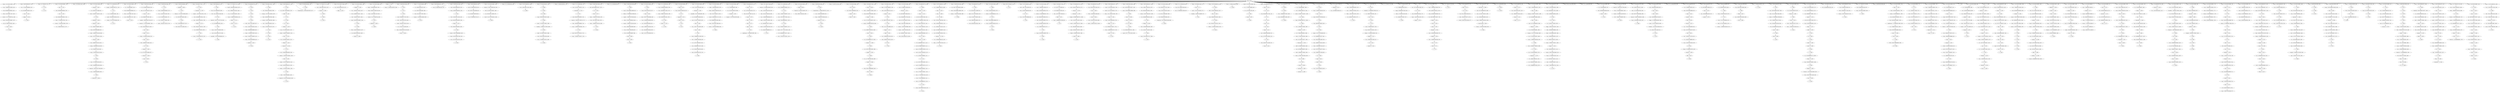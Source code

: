 strict digraph "" {
"('an', 6.9851275006826823, 687)";
"(\"'s\", 0, 1399)";
"('larson', 142.22243201283891, 1242)";
"('larson', 136.66729603851675, 1611)";
"('room', 4.7553334615841578, 1911)";
"('hopefully', 1.0, 396)";
"('going', -8.0366494697782525, 355)";
"('!', 0, 1056)";
"('the', 35.315972756827144, 274)";
"('much', 0.13147192765458415, 1338)";
"('larson', 120.00188811555027, 998)";
"('term', -7.0, 1422)";
"('!', 0, 1912)";
"('humble', 1.0, 1640)";
"('one', -2.5183247348891262, 1105)";
"('from', 2.0, 1919)";
"('reason', 1.0, 1791)";
"('beautiful', 1.0, 1525)";
"(';', 0, 1684)";
"('made', 1.0, 201)";
"('larson', 122.77945610271135, 717)";
"('such', -0.70796965064179096, 1346)";
"('book', 1.0, 771)";
"('.', 0, 1096)";
"('up', -8.4736660255589076, 1593)";
"('the', 31.042361859558003, 1402)";
"('so', 13.122090024233801, 707)";
"('was', 12.424578376145019, 683)";
"('oscar', -3.1366991336326286, 1210)";
"('!', 0, 1505)";
"('the', 37.452778205461712, 878)";
"('inspiration', 1.0, 1972)";
"('oscar', -10.693657105979558, 1889)";
"('i', 0, 1605)";
"('larson', 142.22243201283891, 1700)";
"('.', 0, 358)";
"('called', 1.0, 1278)";
"('scott', 1.0, 1614)";
"('you', -3.7211991641634974, 740)";
"('larson', 142.22243201283891, 939)";
"('won', 6.6355703013188334, 485)";
"('that', 6.6243998706159175, 1923)";
"('wrong', 1.0, 407)";
"('the', 39.589583654096288, 1702)";
"('?', 0, 161)";
"('one', -6.1972078914818773, 619)";
"(',', 0, 1905)";
"('won', -0.72885939736233318, 1654)";
"('too', -2.1896449157526652, 1586)";
"('big', -8.0581729880980806, 1642)";
"('...', 0, 1840)";
"('larson', 131.1121600641946, 155)";
"('so', -14.773991180327826, 1639)";
"('larson', 142.22243201283891, 145)";
"('.', 0, 806)";
"('everyone', -13.021523518319828, 1291)";
"('this', 1.0043195374307174, 811)";
"('larson', 133.88972805135569, 192)";
"('trainwreck', -0.32111684340724933, 968)";
"('.', 0, 1144)";
"('room', 20.877666730792079, 452)";
"('was', 12.424578376145019, 1437)";
"('i', 0, 1132)";
"('larson', 133.88972805135569, 703)";
"('take', 0.13147192765458415, 1737)";
"('biggest', 1.0, 327)";
"('starring', 0.45258877106183371, 1959)";
"('amp', -0.67888315659275111, 1584)";
"('best', 21.482705658171387, 1726)";
"('larson', 108.89161616690595, 395)";
"('my', -4.4892382408400859, 1107)";
"('or', 1.1605584217036244, 775)";
"('larson', 128.33459207703351, 1751)";
"('that', 13.312199935307959, 1834)";
"('.', 0, 1484)";
"('for', 28.166583893576043, 663)";
"('deserve', -1.0948224578763326, 225)";
"('was', 5.2386231625136013, 1366)";
"('an', -3.7211991641634974, 1209)";
"('the', 39.589583654096288, 147)";
"('lohan', 1.0, 1237)";
"('good', -3.9824440170392723, 1084)";
"('friends', -3.4159393012835819, 140)";
"('me', 1.1605584217036244, 1451)";
"('in', 25.194247896515076, 1482)";
"('actress', 17.584186748150803, 1698)";
"('thanked', 1.0, 1450)";
"('award', 0.29367333515381944, 377)";
"('for', 15.066534229721668, 142)";
"('it', -18.043047036639656, 511)";
"('went', 1.2262943855309167, 1957)";
"('or', 0.54741122893816607, 966)";
"('larson', 136.66729603851675, 927)";
"('larson', 122.77945610271135, 1206)";
"(')', 0, 444)";
"(\"'s\", 0, 1752)";
"('larson', 139.44486402567784, 431)";
"('i', 0, 1148)";
"('talk', 1.0, 1377)";
"('than', -2.5183247348891262, 844)";
"('discovered', 1.0, 1948)";
"('the', 1.1270855786740057, 1315)";
"('larson', 120.00188811555027, 1904)";
"('lead', -0.64223368681449866, 673)";
"('blew', 1.0, 288)";
"('we', -1.4159393012835819, 224)";
"('larson', 136.66729603851675, 1143)";
"('larson', 122.77945610271135, 1026)";
"('who', -10.620710168494671, 233)";
"('win', 9.9342640361727081, 1299)";
"('like', -3.0, 738)";
"('anything', 1.0, 443)";
"('wins', 7.4298055821230626, 1243)";
"('larson', 106.11404817974488, 1870)";
"('next', -5.3502033374562901, 1497)";
"('just', -8.4736660255589076, 1013)";
"('are', -0.32111684340724933, 725)";
"('award', -19.780689161432768, 651)";
"('3', 0, 699)";
"('larson', 142.22243201283891, 1449)";
"('saoirse', -4.5107617591599141, 1516)";
"('.', 0, 1050)";
"('12', -8.0, 1423)";
"('larson', 142.22243201283891, 852)";
"('married', 1.0, 1028)";
"('movie', 0.0, 682)";
"('larson', 133.88972805135569, 795)";
"('best', 4.5687933890570065, 1908)";
"('.', 0, 291)";
"('...', 0, 1444)";
"('original', 1.0, 1228)";
"('to', 31.909473527782886, 941)";
"('well', -12.964888034078545, 958)";
"('.', 0, 1715)";
"('her', 7.443042027653072, 1453)";
"('yes', 1.4070223931842913, 516)";
"('like', -4.0, 1548)";
"('!', 0, 1055)";
"('for', 39.083291946788023, 974)";
"('lawrence', -3.7370561446908317, 198)";
"('so', -3.6155586985031718, 1633)";
"('who', 5.3211168434072489, 1647)";
"('god', 1.0, 489)";
"('calm', 1.0, 1631)";
"('she', 7.0351119659214554, 1365)";
"('dress', -1.8685280723454158, 1380)";
"(',', 0, 1147)";
"(\"'\", 0, 1250)";
"('us', -2.6422336868144987, 1850)";
"('.', 0, 1792)";
"('she', 7.0351119659214554, 1067)";
"('in', 11.534181715416459, 1224)";
"('deserved', 2.2894167463691861, 1836)";
"('the', 22.495140065019719, 199)";
"('wins', 4.8596111642461244, 1557)";
"('.', 0, 1029)";
"('me', -1.9051775421236679, 289)";
"('.', 0, 737)";
"('ever', -1.0948224578763326, 1575)";
"('.', 0, 772)";
"('nice', -17.663757205134328, 757)";
"('happy', -3.8603313250169187, 1304)";
"('street', 1.0, 832)";
"('freakin', 1.0, 1537)";
"('being', 1.0, 49)";
"('kudos', -12.247817903850745, 1161)";
"('wins', 7.4298055821230626, 971)";
"('larson', 117.22432012838919, 586)";
"('all', -12.964888034078545, 1975)";
"('will', 1.0, 266)";
"('for', 34.716608725503228, 1043)";
"('to', 29.879298037043846, 573)";
"('it', -11.853402120886994, 622)";
"('loved', -2.9633505302217484, 1847)";
"('too', -12.247817903850745, 834)";
"('larson', 133.88972805135569, 1321)";
"(\"n't\", 0, 235)";
"('for', 32.533267114860834, 8)";
"('.', 0, 1699)";
"('no', -7.5754216238549805, 618)";
"('deserved', -23.412527432400189, 1166)";
"('the', 39.589583654096288, 220)";
"('did', 0.065735963827292077, 1375)";
"('!', 0, 544)";
"('tara', -3.4159393012835819, 1852)";
"('so', 22.420783759087676, 807)";
"('home', 0.83944157829637533, 877)";
"('bad', -3.1314719276545846, 554)";
"('better', -0.70796965064179096, 842)";
"('my', -0.81035508424733571, 1513)";
"('my', 1.6422336868144978, 575)";
"('to', 29.879298037043846, 362)";
"('!', 0, 433)";
"('won', 5.1626843615826008, 550)";
"('you', 1.6319641682595929, 425)";
"('next', -0.32111684340724933, 659)";
"('award', 4.3085458344711371, 879)";
"('larson', 136.66729603851675, 83)";
"('a', 0, 1561)";
"('for', 43.449975168072811, 1833)";
"('hillary', 1.0, 1741)";
"('larson', 111.66918415406704, 1538)";
"('to', -2.6035098147807716, 509)";
"('larson', 142.22243201283891, 1334)";
"('!', 0, 719)";
"('best', -6.7071481236859114, 473)";
"('.', 0, 298)";
"('best', 23.362029243628541, 972)";
"(\"'s\", 0, 665)";
"('larson', 125.55702408987244, 1094)";
"('``', 0, 1230)";
"('far', -0.32111684340724933, 1436)";
"('the', 39.589583654096288, 308)";
"('!', 0, 569)";
"('saoirse', -9.9267010604434969, 1312)";
"(\"'s\", 0, 1123)";
"('congratulations', -9.8760910480746276, 187)";
"('larson', 97.781344218261637, 1679)";
"('to', 15.668069601870577, 1047)";
"('to', 1.456841166697302, 1973)";
"('and', -4.9124311033935228, 506)";
"('larson', 131.1121600641946, 1355)";
"('it', -11.853402120886994, 1114)";
"(';', 0, 1585)";
"('!', 0, 1879)";
"('leo', -3.0841996153353453, 662)";
"('best', 15.844734901799928, 881)";
"('larson', 131.1121600641946, 1712)";
"('girl', -7.4235022770127941, 1855)";
"('told', 1.0, 620)";
"('larson', 133.88972805135569, 1374)";
"('.', 0, 238)";
"('in', 13.485619741287692, 1577)";
"('actress', 4.168373496301605, 1909)";
"('a', 0, 1470)";
"(',', 0, 1284)";
"('wins', 7.4298055821230626, 1724)";
"('every', 1.0, 1623)";
"('want', -4.8806884187431994, 292)";
"('big', -5.3502033374562901, 1288)";
"('is', 17.6016393494657, 146)";
"('for', 39.083291946788023, 1779)";
"('actress', 15.667641997886632, 882)";
"('awards', -0.065735963827292299, 1934)";
"('writer', 1.0, 764)";
"(\"''\", 0, 1762)";
"('surprised', 1.0, 1066)";
"('tremblay', -5.2844673736289973, 79)";
"('larson', 111.66918415406704, 1774)";
"('but', 3.6897984218463673, 1512)";
"('actress', -7.3308950052834234, 474)";
"('was', 14.221067179552874, 1950)";
"('via', -3.8027921085181235, 1871)";
"('deserving', 1.0, 808)";
"('actress', 21.417276248679144, 1246)";
"('generous', 1.0, 1634)";
"('come', -8.8318786025671638, 1124)";
"('long', 1.0, 1220)";
"('larson', 92.226208243939482, 185)";
"('larson', 133.88972805135569, 839)";
"('larson', 131.1121600641946, 337)";
"(',', 0, 1632)";
"('mine', 1.0, 1474)";
"('who', -19.204770867211089, 1292)";
"('larson', 142.22243201283891, 545)";
"('.', 0, 454)";
"('young', 1.0, 221)";
"('is', 17.6016393494657, 1038)";
"('has', 0.54741122893816607, 1217)";
"('was', -9.1332872647492351, 623)";
"('there', -5.7370561446908317, 237)";
"('so', 1.9636575424091518, 1630)";
"('won', 2.2169124821101338, 1363)";
"('my', -4.4892382408400859, 122)";
"('ol', 1.0, 1280)";
"('larson', 131.1121600641946, 1785)";
"('best', 23.362029243628541, 1795)";
"('so', 20.561045012116899, 1337)";
"('leading', -6.0, 1757)";
"('larson', 142.22243201283891, 48)";
"('ago', -12.328679819136463, 754)";
"('movie', -4.0, 1802)";
"('larson', 142.22243201283891, 282)";
"('that', -0.063400194076123739, 1884)";
"('leo', 0.50877799148036384, 85)";
"('would', -3.0841996153353453, 1207)";
"('in', 23.242809870643846, 286)";
"(')', 0, 453)";
"('am', -5.2844673736289973, 1137)";
"('for', 25.983242282933645, 1328)";
"('much', -7.6055842170362471, 1309)";
"('room', 26.923541706745048, 818)";
"('favourite', 1.0, 361)";
"('a', 0, 752)";
"(\"''\", 0, 471)";
"('larson', 142.22243201283891, 875)";
"('to', 15.668069601870577, 1926)";
"('my', 4.0948224578763321, 867)";
"('have', -3.744619120420043, 1589)";
"(\"''\", 0, 981)";
"('acting', -0.065735963827292299, 1062)";
"('both', 1.0, 1160)";
"('to', 9.5775431296534599, 1492)";
"(\"''\", 0, 1234)";
"(')', 0, 1608)";
"('though', 1.0, 747)";
"('!', 0, 798)";
"('is', 12.504098373664249, 193)";
"('larson', 142.22243201283891, 884)";
"('her', -4.6480907281020123, 951)";
"('it', 11.3577663131855, 405)";
"('on', -12.066643632374618, 329)";
"('?', 0, 281)";
"('won', -2.2017453370985649, 98)";
"('she', -0.15084324770996105, 1969)";
"('room', 8.7859167788861399, 1369)";
"('.', 0, 693)";
"('starring', -1.8685280723454158, 1223)";
"('larson', 139.44486402567784, 271)";
"('--', 0, 400)";
"('too', -8.3792898315053304, 25)";
"('planet', 1.0, 1408)";
"('(', 0, 1604)";
"('!', 0, 1938)";
"('i', 0, 117)";
"('awards', -8.0366494697782525, 1662)";
"('larson', 106.11404817974488, 503)";
"('definitely', 1.0, 1260)";
"('was', 1.6456455556978931, 1307)";
"('boyfriend', 0.065735963827292077, 1400)";
"('win', -7.8103550842473339, 267)";
"('win', 8.3211168434072498, 375)";
"('gentle', 1.0, 165)";
"('the', 41.726389102730856, 360)";
"('``', 0, 978)";
"('larson', 131.1121600641946, 1130)";
"('she', 1.6456455556978931, 1011)";
"('larson', 142.22243201283891, 555)";
"('half', -3.4159393012835819, 1592)";
"(\"'\", 0, 1281)";
"('friend', -2.255380879579957, 1085)";
"('yesssssss', 1.0, 520)";
"('so', 9.4026125302922523, 1458)";
"('.', 0, 80)";
"('her', -0.11391594469385602, 1848)";
"('oscar', -3.1366991336326286, 1719)";
"('also', -2.6422336868144987, 1192)";
"('movie..', 0, 1526)";
"('was', 21.407022393184292, 283)";
"('from', 3.0, 1958)";
"('that', 1.6085498220968866, 1305)";
"('all', -8.4736660255589076, 1111)";
"('.', 0, 1191)";
"('guy', 1.0, 1041)";
"('larson', 133.88972805135569, 422)";
"('lab', 1.0, 200)";
"('won', 8.108456241055066, 541)";
"('a', 0, 1329)";
"('.', 0, 934)";
"(',', 0, 833)";
"('perfection', 1.0, 858)";
"('was', 14.221067179552874, 1713)";
"('.', 0, 1846)";
"('incredible', 1.1605584217036244, 1481)";
"('larson', 142.22243201283891, 162)";
"('because', 1.0, 617)";
"('so', 11.262351277263026, 1303)";
"('!', 0, 883)";
"('navy', 1.0, 1433)";
"('this', -4.1360692983231573, 1743)";
"('so', 13.122090024233801, 789)";
"('this', 1.0043195374307174, 870)";
"('i', 0, 1456)";
"('larson', 114.44675214122812, 924)";
"('you', -13.089234995903908, 1890)";
"('!', 0, 1942)";
"('she', -7.336798461341381, 1427)";
"('larson', 128.33459207703351, 1622)";
"('is', -2.7885245537401033, 1012)";
"('worked', 1.0, 1261)";
"('not', -3.9824440170392723, 227)";
"('ladies', 1.0, 1447)";
"('she', 8.8316007693293095, 1716)";
"('is', 17.6016393494657, 885)";
"('?', 0, 969)";
"('donoghue', 1.0, 766)";
"('has', -2.5183247348891262, 1468)";
"('.', 0, 835)";
"('.', 0, 47)";
"('acceptance', 1.0, 1753)";
"('this', 6.1447083731845931, 1336)";
"('.', 0, 1125)";
"(',', 0, 1646)";
"('room', 14.831791754839109, 935)";
"('were', 0.83944157829637533, 1077)";
"('more', -7.6055842170362471, 1722)";
"('.', 0, 667)";
"('room', 30.95412502404703, 547)";
"('to', 11.607718620392497, 294)";
"(\"'s\", 0, 1550)";
"('.', 0, 1745)";
"('princess', 1.0, 626)";
"('actor', -4.8806884187431994, 66)";
"('award', 5.6468366675769097, 4)";
"('.', 0, 1488)";
"('went', 0.83944157829637533, 1918)";
"('";
"('now', 0.065735963827292077, 658)";
"('of', 5.094822457876333, 63)";
"('(', 0, 774)";
"('for', 39.083291946788023, 5)";
"('that', 1.6085498220968866, 228)";
"('league', 1.0, 1277)";
"('see', -13.795229132788911, 1119)";
"('room', 4.7553334615841578, 470)";
"('!', 0, 1877)";
"('!', 0, 423)";
"('larson', 120.00188811555027, 319)";
"(',', 0, 657)";
"('show', -1.0948224578763326, 812)";
"('anymore', 1.0, 1078)";
"('to', 21.758596074087691, 612)";
"('for', 19.43321745100646, 743)";
"('short', -3.0, 1007)";
"('via', -3.4159393012835819, 1154)";
"('in', 21.291371844772613, 869)";
"('the', 11.811112821846862, 326)";
"('max', 1.0, 850)";
"(\"'s\", 0, 406)";
"('.', 0, 1164)";
"('or', 1.773705614469083, 404)";
"('doesnt', 1.0, 107)";
"('room', 24.908250048094061, 480)";
"('actress', 21.417276248679144, 1727)";
"('actually', 1.0, 615)";
"('even', -7.4235022770127941, 746)";
"('.', 0, 1198)";
"('was', 17.814044786368584, 1612)";
"('boyfriend', -0.70796965064179096, 133)";
"('world', 1.0, 664)";
"('home', 0.83944157829637533, 854)";
"('ronan', -6.8318786025671638, 1331)";
"('is', 10.804918048397099, 1401)";
"('going', -4.3577663131855022, 1069)";
"('.', 0, 1853)";
"('still', -1.9051775421236679, 437)";
"(',', 0, 1638)";
"('love', -2.4450257953326222, 438)";
"('you', -13.089234995903908, 1158)";
"('deserved', -16.987041387707848, 649)";
"('won', -3.6746312768347984, 847)";
"('she', 14.221067179552874, 287)";
"('the', 28.905556410923431, 1044)";
"('jennifer', -2.9633505302217484, 197)";
"('win', -12.649796662543707, 401)";
"('academy', 0.0, 1650)";
"('larson', 142.22243201283891, 359)";
"('wins', 7.4298055821230626, 476)";
"('.', 0, 1364)";
"('a', 0, 1347)";
"('acts', 1.0, 1293)";
"('of', 8.3211168434072498, 778)";
"('actress', 23.333820998943317, 1796)";
"('lead', -0.64223368681449866, 1697)";
"('outstanding', 1.0, 1714)";
"('deserves', -8.4736660255589076, 504)";
"('.', 0, 1157)";
"('most', 1.0, 1439)";
"('for', 45.633316778715212, 964)";
"('for', 30.34992550421844, 1789)";
"('.', 0, 310)";
"('cereal', 1.0, 1086)";
"('not', -3.0841996153353453, 553)";
"('!', 0, 428)";
"('costar', 1.0, 53)";
"('.', 0, 210)";
"('to', 25.818947055565769, 86)";
"('she', 19.610533589776438, 1841)";
"('great', -3.9824440170392723, 709)";
"('she', -23.505197692012068, 1689)";
"('.', 0, 512)";
"('won', 2.2169124821101338, 1095)";
"('wanted', 1.0, 1515)";
"('the', 26.768750962288859, 1801)";
"('look', 1.0, 906)";
"('12', -5.0, 1009)";
"('love', 1.0366494697782525, 1606)";
"('she', 12.424578376145019, 1081)";
"('you', 4.3085458344711371, 149)";
"('congrats', -10.568934747257995, 1854)";
"('larson', 139.44486402567784, 1098)";
"('!', 0, 796)";
"('.', 0, 1968)";
"('and', 7.8162169980038101, 1135)";
"('truly', 1.0, 1477)";
"('.', 0, 938)";
"('for', 6.3331677871520853, 1892)";
"('win', -17.489238240840081, 960)";
"('in', 3.728429611931535, 953)";
"('oscar', -3.1366991336326286, 1967)";
"('so', 5.6831350363507021, 1394)";
"('academy', 2.0, 1933)";
"('since', -0.64223368681449866, 1388)";
"('movie', -4.0, 1349)";
"('an', -3.7211991641634974, 1627)";
"('well', -2.1859552136314173, 1486)";
"('larson', 125.55702408987244, 1005)";
"('is', 17.6016393494657, 219)";
"('notes', 1.0, 1446)";
"('she', 16.017555982960729, 1949)";
"('plunge', 1.0, 322)";
"('award', -5.0594899972692708, 1628)";
"('of', -4.5840606987164172, 1139)";
"('larson', 133.88972805135569, 1695)";
"('larson', 139.44486402567784, 522)";
"('going', -3.1314719276545846, 823)";
"('sake', 1.0, 666)";
"('at', -5.9267010604434951, 588)";
"('larson', 142.22243201283891, 668)";
"('in', -2.1258844656821552, 1016)";
"('her', -4.6480907281020123, 826)";
"('women', 1.0, 275)";
"('actress', 23.333820998943317, 1778)";
"('the', 20.358334616385147, 1048)";
"('2', 0, 124)";
"('take', -7.6055842170362471, 1445)";
"('a', 0, 1524)";
"('cool', -1.4816752651108742, 790)";
"('larson', 86.671072269617312, 46)";
"('well', -17.45611004259818, 1165)";
"('other', 1.0, 229)";
"('the', 39.589583654096288, 1244)";
"('in', 23.242809870643846, 1613)";
"('was', 21.407022393184292, 1271)";
"('win', -4.5840606987164172, 1071)";
"('way', -1.9051775421236679, 1221)";
"('takes', 1.2262943855309167, 853)";
"('";
"('white', -3.4159393012835819, 231)";
"('congrats', -3.6055842170362471, 694)";
"('come', 0.065735963827292077, 1218)";
"('feel', -2.5183247348891262, 1457)";
"('term', -3.0, 1391)";
"('!', 0, 912)";
"('absolutely', 1.0, 284)";
"('person', -3.0290864940490403, 1472)";
"('jacob', -4.5107617591599141, 78)";
"(\"'\", 0, 1929)";
"('who', -4.4892382408400859, 846)";
"('my', -6.9418270119019212, 1551)";
"('.', 0, 791)";
"('room', 20.877666730792079, 1188)";
"('moment', -3.4159393012835819, 590)";
"('from', -1.0, 276)";
"('actress', 15.667641997886632, 1937)";
"('is', 17.6016393494657, 1580)";
"('oscar', 5.9316504331836857, 1454)";
"('mad', 1.0, 849)";
"('at', -1.2844673736289973, 946)";
"('in', 17.388495793030152, 1800)";
"('in', 17.388495793030152, 977)";
"('incredible', -4.9709135059509606, 937)";
"('winner', -1.0948224578763326, 1652)";
"('her', 1.3974756497755294, 1134)";
"('was', 3.4421343591057472, 936)";
"('that', -3.4073002264221444, 1264)";
"('!', 0, 1498)";
"('like', 3.0, 732)";
"('.', 0, 408)";
"('larson', 125.55702408987244, 94)";
"('larson', 142.22243201283891, 970)";
"('for', 28.166583893576043, 418)";
"('hoping', 1.0, 1327)";
"('actress', 11.834552497358288, 1954)";
"(\"n't\", 0, 1490)";
"('.', 0, 980)";
"('at', -3.6055842170362471, 1742)";
"('from', -6.0, 616)";
"('i', 0, 821)";
"(\"'s\", 0, 1428)";
"('a', 0, 741)";
"('performance', -0.70796965064179096, 1799)";
"('bake', 1.0, 739)";
"('great', -3.9824440170392723, 801)";
"('pilgrim', 1.0, 1615)";
"('amp', -9.8760910480746276, 1683)";
"('.', 0, 1370)";
"('in', 11.534181715416459, 802)";
"('meet', 1.0, 574)";
"('at', -8.2478179038507449, 1658)";
"('short', -2.0, 1390)";
"('larson', 128.33459207703351, 61)";
"('larson', 139.44486402567784, 1076)";
"('is', -7.886065529541554, 354)";
"('guys', 1.0, 150)";
"('but', 2.2169124821101338, 1325)";
"('so', -3.6155586985031718, 1286)";
"('fellow', 1.0, 65)";
"('in', 23.242809870643846, 1960)";
"('costs', 1.0, 217)";
"('how', -11.715532626371004, 1120)";
"('no', 0.50877799148036384, 1145)";
"('larson', 139.44486402567784, 678)";
"('brooklyn', 1.0, 1522)";
"('role', -3.2629438553091692, 1563)";
"('actress', 23.333820998943317, 671)";
"('better', -0.70796965064179096, 660)";
"('that', -0.063400194076123739, 803)";
"('for', 28.166583893576043, 1755)";
"('sleepover', 1.0, 1963)";
"('her', 5.9316504331836857, 1798)";
"('singer', 1.0, 1404)";
"('(', 0, 451)";
"('movie', -7.0, 804)";
"('way', -4.3577663131855022, 123)";
"('see', -7.6055842170362471, 1493)";
"('wins', -13.13174976089244, 472)";
"('she', 8.8316007693293095, 1625)";
"('-', 0, 1018)";
"('is', 7.4065573978627981, 134)";
"('the', 37.452778205461712, 1040)";
"(\"'\", 0, 1565)";
"('best', 21.482705658171387, 1245)";
"('oscar', -7.6708739170407831, 1265)";
"('!', 0, 1915)";
"('!', 0, 1180)";
"('to', 15.668069601870577, 824)";
"('did', -4.1896449157526652, 204)";
"('larson', 136.66729603851675, 1735)";
"(\"'\", 0, 1804)";
"('main', 1.0, 548)";
"('larson', 133.88972805135569, 1386)";
"('the', 13.947918270481431, 1659)";
"('at', 1.0366494697782525, 1728)";
"('in', 5.679867637802765, 1759)";
"('before', 1.0, 1211)";
"('.', 0, 1644)";
"('in', 25.194247896515076, 1343)";
"('night', 1.0, 328)";
"('.', 0, 840)";
"('yes', 0.50877799148036384, 517)";
"('to', 11.607718620392497, 1070)";
"('win', -6.1972078914818738, 1332)";
"('you', -13.089234995903908, 507)";
"('larson', 136.66729603851675, 1556)";
"('!', 0, 1504)";
"('from', -14.0, 1429)";
"('in', -6.0287605174246153, 1314)";
"('role', 1.6422336868144978, 690)";
"('larson', 142.22243201283891, 963)";
"('omg', 1.0, 905)";
"('heart', 1.0, 1514)";
"('larson', 131.1121600641946, 303)";
"('!', 0, 1940)";
"('for', 43.449975168072811, 760)";
"('the', 28.905556410923431, 727)";
"('incredible', 0.54741122893816607, 285)";
"('was', 10.628089572737165, 1065)";
"('of', 5.094822457876333, 196)";
"('larson', 120.00188811555027, 76)";
"('the', 22.495140065019719, 1406)";
"('!', 0, 136)";
"('the', 37.452778205461712, 776)";
"('i', 0, 1546)";
"('--', 0, 397)";
"('the', 18.221529167750575, 589)";
"('larson', 125.55702408987244, 1545)";
"('wonderful', 1.0, 887)";
"('evening', 1.0, 1443)";
"('.', 0, 486)";
"('ca', 0, 1489)";
"('larson', 111.66918415406704, 603)";
"('larson', 142.22243201283891, 403)";
"('feel', -2.5183247348891262, 1547)";
"('amazing', 3.0, 1508)";
"('for', 12.883192619079274, 1311)";
"('in', 21.291371844772613, 1844)";
"('watch', -9.8760910480746276, 510)";
"('!', 0, 1269)";
"('saved', 1.0, 810)";
"('wins', 7.4298055821230626, 1931)";
"('larson', 139.44486402567784, 113)";
"('!', 0, 523)";
"(')', 0, 675)";
"('earth', 1.0, 111)";
"('tara', -0.70796965064179096, 1103)";
"('room', 4.7553334615841578, 1761)";
"('oscar', 5.9316504331836857, 1247)";
"('talented', 1.0, 1587)";
"('tremblay', -14.568934747257995, 1686)";
"('larson', 136.66729603851675, 1603)";
"('...', 0, 1393)";
"('!', 0, 718)";
"('laughed', 1.0, 141)";
"('for', 15.066534229721668, 829)";
"('great', -2.1859552136314173, 684)";
"('.', 0, 851)";
"('gaga', 1.0, 278)";
"('an', 4.3085458344711371, 1649)";
"('win', 8.3211168434072498, 304)";
"('phantom', 1.0, 1407)";
"('laugh', 1.0, 121)";
"(',', 0, 1635)";
"('for', 36.899950336145622, 880)";
"('!', 0, 1856)";
"('!', 0, 1381)";
"('.', 0, 1087)";
"('met', 1.0, 750)";
"('larson', 142.22243201283891, 1579)";
"('us', -5.3502033374562901, 1974)";
"('ever', 0.065735963827292077, 1387)";
"('!', 0, 1691)";
"(\"n't\", 0, 374)";
"('and', 4.1794603976045721, 138)";
"('all', -0.38946641022356321, 216)";
"('would', 1.4070223931842913, 1298)";
"('larson', 142.22243201283891, 814)";
"('4', 0, 943)";
"(';', 0, 264)";
"('&', 0, 696)";
"('and', -4.9124311033935228, 1113)";
"('oscars2016', 1.0, 962)";
"('emotions', 1.0, 945)";
"('dating', 1.0, 1039)";
"('gets', 1.0, 1701)";
"('in', -4.0773224915533888, 207)";
"('glad', 0.13147192765458415, 525)";
"('term', -16.0, 1894)";
"('10', 1.0, 143)";
"('larson', 106.11404817974488, 23)";
"(';', 0, 698)";
"('you', 6.9851275006826823, 164)";
"('hot', 1.0, 135)";
"('larson', 128.33459207703351, 1573)";
"('takes', 1.2262943855309167, 876)";
"(')', 0, 1687)";
"('time', -4.5107617591599141, 949)";
"('version', 1.0, 195)";
"('!', 0, 1881)";
"('not', 1.4070223931842913, 1413)";
"('larson', 131.1121600641946, 131)";
"('to', 19.728420583348651, 1964)";
"('larson', 136.66729603851675, 722)";
"('!', 0, 686)";
"('!', 0, 1455)";
"('academy', -6.0, 1656)";
"('.', 0, 1345)";
"('not', 2.3052667948882184, 866)";
"('the', 33.179167308192575, 194)";
"('tonight', -0.67888315659275111, 1080)";
"('ronan', -5.2844673736289973, 1517)";
"('great', -2.1859552136314173, 1417)";
"('jessica', 1.0, 1598)";
"('congrats', 2.1972078914818765, 888)";
"('favorite', -2.6422336868144987, 1471)";
"('extremely', 1.0, 688)";
"('.', 0, 157)";
"('award', -6.3977808303750443, 1657)";
"('!', 0, 1073)";
"('amazing', -3.0, 427)";
"('oc', 1.0, 1049)";
"('same', -1.4816752651108742, 728)";
"('she', 14.221067179552874, 787)";
"('jump', 1.0, 831)";
"('im', -1.8685280723454158, 109)";
"('month', 1.0, 753)";
"('spectacular', 1.0, 1843)";
"('that', 11.640249919134948, 681)";
"('actress', 17.584186748150803, 1706)";
"('larson', 122.77945610271135, 989)";
"('the', 31.042361859558003, 1729)";
"('larson', 100.55891220542271, 353)";
"('.', 0, 226)";
"('.', 0, 813)";
"('flower', 1.0, 166)";
"('2018', 1.0, 1212)";
"('best', 23.362029243628541, 477)";
"('dope', 1.0, 1190)";
"('...', 0, 332)";
"('so', 13.122090024233801, 158)";
"('great', -3.0841996153353453, 1348)";
"('were', -1.0948224578763326, 426)";
"('of', 1.8685280723454163, 1405)";
"('alison', 1.0, 724)";
"('episode', 1.0, 1274)";
"('larson', 142.22243201283891, 758)";
"(',', 0, 1720)";
"('hard', 1.0, 1262)";
"('deserved', -14.41684696983091, 1891)";
"('it', 2.0732989395565031, 933)";
"('is', 9.1057377231299483, 62)";
"('!', 0, 1057)";
"('is', -7.886065529541554, 234)";
"(\"''\", 0, 137)";
"('larson', 122.77945610271135, 536)";
"('she', 14.221067179552874, 526)";
"('!', 0, 432)";
"('about', -1.0948224578763326, 1378)";
"('girl', -6.1972078914818773, 232)";
"('who', -3.2629438553091692, 767)";
"('.', 0, 809)";
"('larson', 136.66729603851675, 372)";
"('!', 0, 1913)";
"('difficult', 1.0, 689)";
"('larson', 136.66729603851675, 1947)";
"('!', 0, 695)";
"('larson', 131.1121600641946, 1503)";
"('!', 0, 1939)";
"('to', 17.698245092609614, 1588)";
"(\"'s\", 0, 132)";
"('(', 0, 672)";
"('to', 23.788771564826732, 691)";
"('person', -0.70796965064179096, 736)";
"('an', 1.6319641682595929, 551)";
"('program', 1.0, 206)";
"('of', -25.554974204667374, 756)";
"(\"'s\", 0, 788)";
"('larson', 125.55702408987244, 106)";
"('.', 0, 67)";
"('cake', 1.0, 742)";
"('larson', 142.22243201283891, 1956)";
"('12.', 0, 1195)";
"('was', 21.407022393184292, 1507)";
"('larson', 136.66729603851675, 1297)";
"('mcclintock', 1.0, 1599)";
"('it', -7.2111684340724942, 1520)";
"('a', 0, 1790)";
"(\"'room\", 0, 1249)";
"('larson', 95.003776231100545, 269)";
"('dress', -2.255380879579957, 440)";
"('room', 24.908250048094061, 1780)";
"('was', 17.814044786368584, 1842)";
"('her', 5.9316504331836857, 975)";
"('hoot', 1.0, 1961)";
"('there', -2.6422336868144987, 1306)";
"('.', 0, 1294)";
"('for', 39.083291946788023, 1704)";
"('forever', 1.0, 1476)";
"('states', 1.0, 1101)";
"('for', 25.983242282933645, 1906)";
"('take', -3.7370561446908317, 320)";
"('who', 1.6422336868144978, 1921)";
"('been', -1.4816752651108742, 1576)";
"('thank', 1.0, 487)";
"('they', 1.0, 203)";
"('larson', 131.1121600641946, 382)";
"('is', -18.081147481144455, 911)";
"('academy', 3.0, 3)";
"('since', -2.9633505302217484, 1222)";
"('room', 30.95412502404703, 965)";
"('she', 16.017555982960729, 929)";
"('of', -4.5840606987164172, 1110)";
"(\"n't\", 0, 1376)";
"('of', -4.5840606987164172, 1473)";
"('&', 0, 1583)";
"('point', 1.0, 1744)";
"('my', -6.9418270119019212, 139)";
"('only', 1.0, 1414)";
"('so', -9.1947749394154954, 1116)";
"('does', 1.0, 373)";
"('seems', 1.0, 731)";
"('on', 2.3052667948882184, 1272)";
"('!', 0, 1878)";
"('fav', 1.0, 1108)";
"('very', -10.70040667491258, 957)";
"('wins', 7.4298055821230626, 2)";
"('oscar', 2.9088672442449148, 552)";
"('on', -12.066643632374618, 1232)";
"('in', 11.534181715416459, 1564)";
"(\"'m\", 0, 822)";
"('oscar', 2.9088672442449148, 1952)";
"('.', 0, 1167)";
"('in', 7.6313056636739987, 1368)";
"('tremblay', -13.021523518319828, 910)";
"('!', 0, 1944)";
"('term', -8.0, 1194)";
"('of', 8.3211168434072498, 1102)";
"('you', -18.442398328326995, 751)";
"('actress', 19.500731498414972, 1559)";
"(',', 0, 1324)";
"('";
"('.', 0, 1641)";
"('and', 18.726486799201524, 723)";
"('best', 23.362029243628541, 670)";
"('role', -6.9418270119019212, 1758)";
"('to', 3.4870166574363424, 399)";
"('for', 21.616559061648857, 848)";
"('her', -3.1366991336326286, 293)";
"('larson', 142.22243201283891, 306)";
"('it', -11.853402120886994, 1268)";
"('managed', 1.0, 940)";
"('.', 0, 1409)";
"('ily', 1.0, 163)";
"('jacob', -12.247817903850745, 909)";
"('larson', 89.44864025677839, 648)";
"('!', 0, 859)";
"('.', 0, 99)";
"('room', 28.938833365396039, 761)";
"('such', 0.83944157829637533, 50)";
"('that', 1.6085498220968866, 1718)";
"('win', 9.9342640361727081, 116)";
"('for', 43.449975168072811, 1725)";
"('for', 30.34992550421844, 567)";
"(\"'s\", 0, 1432)";
"('well', 0.50877799148036384, 1835)";
"('academy', -11.0, 1661)";
"('but', -3.6746312768347984, 1010)";
"('just', -12.964888034078545, 749)";
"('larson', 139.44486402567784, 1832)";
"('jacob', -13.795229132788911, 1685)";
"('actress', 17.584186748150803, 7)";
"('and', 18.726486799201524, 1184)";
"('gown', 1.0, 1434)";
"('was', 16.017555982960729, 1510)";
"('for', 17.249875840364062, 1910)";
"('film', 1.0, 627)";
"('larson', 103.33648019258379, 903)";
"('really', 1.0, 734)";
"('is', 5.7073770725956479, 1189)";
"('larson', 131.1121600641946, 1036)";
"('birthday', 1.0, 745)";
"(\"n't\", 0, 205)";
"('annoying', 1.0, 230)";
"('!', 0, 1955)";
"('the', 3.2638910273085742, 330)";
"('100', -0.32111684340724933, 930)";
"('larson', 125.55702408987244, 611)";
"('!', 0, 434)";
"('pretty', 0.45258877106183371, 1582)";
"('been', -1.8685280723454158, 1469)";
"('the', 11.811112821846862, 1888)";
"('w.', 0, 1186)";
"('would', 1.4070223931842913, 1736)";
"('did', -1.4816752651108742, 800)";
"('larson', 136.66729603851675, 572)";
"('.', 0, 669)";
"('``', 0, 1279)";
"('the', 22.495140065019719, 369)";
"('and', -14.004322604391618, 1162)";
"('actor', 0.50877799148036384, 549)";
"('was', -7.336798461341381, 1523)";
"('excessive', 1.0, 208)";
"('actress', 23.333820998943317, 478)";
"('acting', -3.1314719276545846, 160)";
"('larson', 108.89161616690595, 467)";
"('good', -3.0841996153353453, 159)";
"('larson', 133.88972805135569, 484)";
"(\"n't\", 0, 97)";
"('(', 0, 874)";
"('tomorrow', 1.0, 1156)";
"('the', 33.179167308192575, 364)";
"('time', -8.3792898315053304, 1112)";
"('larson', 111.66918415406704, 1179)";
"('h', 0, 331)";
"('for', 17.249875840364062, 1887)";
"('%', 0, 653)";
"('larson', 136.66729603851675, 656)";
"('best', 23.362029243628541, 1777)";
"('88th', 1.0, 1660)";
"('larson', 142.22243201283891, 805)";
"('but', 3.6897984218463673, 820)";
"('won', 3.6897984218463673, 527)";
"('room', 26.923541706745048, 1483)";
"('in', 15.437057767158922, 1418)";
"('more', -5.2844673736289973, 441)";
"('win', 1.8685280723454163, 1208)";
"('time', -2.1896449157526652, 1624)";
"('best', 17.724058487257082, 1705)";
"('.', 0, 628)";
"('to', 11.607718620392497, 1518)";
"('bags', 1.0, 1794)";
"('larson', 142.22243201283891, 1270)";
"('award-winning', 0, 1953)";
"('that', -16.782900355806227, 650)";
"('amazing', -11.0, 1015)";
"('win', -4.5840606987164172, 295)";
"(\"'s\", 0, 279)";
"('but', 5.1626843615826008, 1300)";
"('for', 41.266633557430417, 1452)";
"('bad', -6.8103550842473357, 297)";
"('lindsey', 1.0, 1236)";
"('united', 1.0, 1100)";
"('.', 0, 786)";
"('her', 1.3974756497755294, 64)";
"('.', 0, 1333)";
"('the', 26.768750962288859, 947)";
"('so', 22.420783759087676, 886)";
"('deserves', -9.3719104272628346, 398)";
"('be', -3.0841996153353453, 1083)";
"('...', 0, 1521)";
"('?', 0, 1924)";
"('really', 4.0, 556)";
"('won', 8.108456241055066, 785)";
"('was', 12.424578376145019, 1416)";
"('lesbian', 1.0, 763)";
"('the', 26.768750962288859, 613)";
"('``', 0, 1760)";
"('her', -1.6253075391632414, 1756)";
"('and', 5.9978386978041911, 1420)";
"('larson', 120.00188811555027, 417)";
"('nod', 1.0, 1703)";
"('movie', -10.0, 1229)";
"('adapted', 1.0, 768)";
"('larson', 136.66729603851675, 540)";
"('that', -11.767050307287196, 1017)";
"('at', -3.6055842170362471, 368)";
"(\"'s\", 0, 1115)";
"('she', -21.708708888604214, 1122)";
"('this', 1.0043195374307174, 376)";
"('down', -0.32111684340724933, 1738)";
"('deserves', -3.9824440170392723, 1717)";
"('girlfriend', 1.0, 868)";
"('grateful', 1.0, 1637)";
"('larson', 122.77945610271135, 566)";
"('trump', 1.0, 1739)";
"('take', -10.70040667491258, 356)";
"('larson', 133.88972805135569, 863)";
"('.', 0, 1317)";
"('too', 1.6788831565927507, 1581)";
"('larson', 142.22243201283891, 1793)";
"('room', 16.847083413490097, 1419)";
"('and', -3.0940528031939039, 904)";
"('far', -7.671320180863539, 1121)";
"('she', -5.5403096579335234, 1495)";
"('room', 16.847083413490097, 979)";
"('so', 20.561045012116899, 524)";
"('perform', 1.0, 692)";
"('won', 9.5813421807912995, 679)";
"('own', 1.0, 770)";
"(\"'household\", 0, 1927)";
"('.', 0, 1680)";
"('.', 0, 961)";
"('larson', 142.22243201283891, 773)";
"('supportive', 1.0, 52)";
"('for', 6.3331677871520853, 402)";
"('the', 28.905556410923431, 528)";
"('elegant', 1.0, 1440)";
"('the', 28.905556410923431, 1438)";
"('gucci', 1.0, 1732)";
"('where', -3.4159393012835819, 202)";
"('of', 8.3211168434072498, 1275)";
"('larson', 142.22243201283891, 1723)";
"('minutes', 1.0, 144)";
"('room', 24.908250048094061, 1511)";
"('stage', 1.0, 614)";
"('...', 0, 514)";
"('deserve', -5.3502033374562901, 1159)";
"('irony', 1.0, 209)";
"('was', 5.2386231625136013, 1068)";
"('ceremony', 1.0, 872)";
"('!', 0, 1350)";
"('fanmail', 1.0, 1155)";
"('larson', 142.22243201283891, 218)";
"('!', 0, 188)";
"('deserves', -10.270154828966762, 1267)";
"('larson', 142.22243201283891, 864)";
"('larsson', 1.0, 1506)";
"('role', 0.41593930128358103, 976)";
"('kudos', -5.2844673736289973, 1152)";
"('best', 21.482705658171387, 148)";
"('my', 0.41593930128358103, 779)";
"('the', 20.358334616385147, 1442)";
"('disney', -6.1239089519253724, 625)";
"('white', 0.065735963827292077, 222)";
"('larson', 136.66729603851675, 1183)";
"('room', 22.89295838944307, 1845)";
"('and', 11.452973598403048, 1740)";
"('the', 16.084723719116006, 125)";
"('room', 24.908250048094061, 705)";
"('awards', -1.9051775421236679, 871)";
"('work', 1.0, 1197)";
"('i', 0, 436)";
"('yes', -0.38946641022356321, 518)";
"('her', 4.4202588387143003, 1607)";
"('your', 1.0, 744)";
"('it', -5.6637572051343277, 324)";
"(',', 0, 819)";
"('speech', -1.0948224578763326, 843)";
"('this', -10.561555343015502, 505)";
"('of', 1.8685280723454163, 1106)";
"('was', 8.8316007693293095, 1326)";
"('by', 0.065735963827292077, 1435)";
"('sending', 1.0, 1150)";
"('ronan', -10.70040667491258, 1313)";
"('!', 0, 857)";
"('larson', 142.22243201283891, 1930)";
"('an', 1.6319641682595929, 1951)";
"('an', -10.412653329692361, 1971)";
"('still', -1.9051775421236679, 95)";
"('.', 0, 186)";
"('her', 4.4202588387143003, 1787)";
"('larson', 142.22243201283891, 1645)";
"('has', -2.5183247348891262, 96)";
"('.', 0, 1838)";
"('that', -0.063400194076123739, 1225)";
"('best', 17.724058487257082, 6)";
"('larson', 120.00188811555027, 1259)";
"('term', -4.0, 1008)";
"('won', 5.1626843615826008, 1786)";
"('short', -15.0, 1893)";
"('much', -0.64223368681449866, 841)";
"('you', -3.7211991641634974, 1151)";
"('best', 15.844734901799928, 365)";
"('good', -6.6771772221510535, 1395)";
"('larson', 142.22243201283891, 1340)";
"('at', 2.1972078914818765, 215)";
"('and', 18.726486799201524, 84)";
"('proud', -6.6771772221510535, 1138)";
"('was', 21.407022393184292, 1341)";
"('this', -5.4211665072616277, 1590)";
"('leading', -3.0, 1562)";
"('up', 1.4070223931842913, 273)";
"('";
"('half', -4.1896449157526652, 1594)";
"('room', 26.923541706745048, 1344)";
"('away', 1.0, 290)";
"('so', 11.262351277263026, 708)";
"('larson', 142.22243201283891, 1)";
"('actress', 21.417276248679144, 856)";
"('an', -3.7211991641634974, 1966)";
"(\"''\", 0, 1285)";
"('deserves', 3.2035111965921459, 1335)";
"('channel', 1.0, 1227)";
"('pls', -0.70796965064179096, 305)";
"('by', 0.065735963827292077, 762)";
"('amazing', -9.0, 24)";
"('theme', 1.0, 1045)";
"('anyone', -1.8685280723454158, 845)";
"('%', 0, 931)";
"('deserved', -16.987041387707848, 959)";
"(\"'m\", 0, 1302)";
"('larson', 142.22243201283891, 211)";
"('good', -9.3719104272628346, 1196)";
"('amazing', -6.0, 1367)";
"('in', 17.388495793030152, 1707)";
"('.', 0, 1339)";
"(')', 0, 55)";
"('shows', 1.0, 1109)";
"('!', 0, 1382)";
"('it', -14.948224578763327, 357)";
"('.', 0, 1629)";
"('bc', 1.0, 1426)";
"('wins', 7.4298055821230626, 1776)";
"('loves', 1.0, 77)";
"('larson', 142.22243201283891, 1916)";
"('she', 14.221067179552874, 1415)";
"('best', 15.844734901799928, 1936)";
"(\"'room\", 0, 1803)";
"('fan', 1.0, 1643)";
"('she', 12.424578376145019, 1064)";
"('larson', 142.22243201283891, 1037)";
"('brie', 148, 0)";
"('i', 0, 1136)";
"('winning', -3.1314719276545846, 1965)";
"('her', -7.6708739170407831, 1140)";
"('coolest', 1.0, 309)";
"('on', 0.50877799148036384, 1696)";
"('but', -8.0932890960434989, 1424)";
"('for', 39.083291946788023, 479)";
"('for', 39.083291946788023, 1558)";
"('12', -4.0, 1392)";
"('kudos', -13.795229132788911, 1163)";
"('her', -3.1366991336326286, 769)";
"('speech', -1.4816752651108742, 1754)";
"('an', 5.6468366675769097, 1273)";
"('wholesome', 1.0, 1079)";
"('deserved', 6.1447083731845931, 557)";
"(\"'m\", 0, 118)";
"('.', 0, 676)";
"('actress', 23.333820998943317, 973)";
"('larson', 139.44486402567784, 1239)";
"('since', -8.3792898315053304, 1475)";
"('saoirse', -6.0581729880980806, 1330)";
"('me', -7.4235022770127941, 621)";
"('just', 3.2035111965921459, 1917)";
"('her', 1.3974756497755294, 1379)";
"('win', 6.7079696506417914, 87)";
"('but', 5.1626843615826008, 1131)";
"('was', 12.424578376145019, 706)";
"('!', 0, 1943)";
"('!', 0, 1448)";
"('and', 13.271351898602667, 1962)";
"('deserved', -14.41684696983091, 1478)";
"('as', 0.90517754212366741, 1509)";
"('has', -1.2920303493582095, 1574)";
"('short', -7.0, 1193)";
"('friend', -3.4159393012835819, 1552)";
"('is', 14.203278698931399, 1648)";
"('glad', -16.116345976196161, 1688)";
"('in', 5.679867637802765, 468)";
"('moon', 1.0, 126)";
"('the', 22.495140065019719, 321)";
"('&', 0, 1682)";
"('and', 16.908108499001905, 1322)";
"('to', -6.6638607962588452, 1118)";
"('larson', 142.22243201283891, 1479)";
"('.', 0, 1213)";
"('21', 1.0, 830)";
"('!', 0, 928)";
"('so', 0.1039187954383749, 296)";
"('oscar', 2.9088672442449148, 1788)";
"('she', 5.2386231625136013, 1549)";
"('i', 0, 1301)";
"('!', 0, 1074)";
"('actress', 15.667641997886632, 366)";
"('was', 21.407022393184292, 1480)";
"('so', -9.1947749394154954, 1636)";
"('let', -2.6422336868144987, 825)";
"('even', -8.6497966625437108, 236)";
"('larson', 142.22243201283891, 685)";
"(',', 0, 1653)";
"(\"'s\", 0, 1970)";
"('literally', 1.0, 1290)";
"('right', 1.0, 1231)";
"('accepts', 1.0, 1626)";
"('the', 31.042361859558003, 1187)";
"('cause', 1.0, 680)";
"('how', -8.6497966625437108, 907)";
"('larson', 111.66918415406704, 263)";
"('parents', 1.0, 576)";
"('special', 1.0, 1459)";
"(',', 0, 1289)";
"('larson', 142.22243201283891, 1775)";
"('is', 2.3090164220613474, 587)";
"('(', 0, 435)";
"('actress', 19.500731498414972, 543)";
"('best', 21.482705658171387, 855)";
"('does', 1.0, 114)";
"('so', 1.9636575424091518, 1308)";
"('kind', 1.0, 755)";
"('song', 1.0, 1046)";
"('room', -7.3364164903217812, 1316)";
"('room', 18.862375072141088, 9)";
"('win', 9.9342640361727081, 363)";
"('role', 0.41593930128358103, 674)";
"('tonight', -0.67888315659275111, 156)";
"('-', 0, 546)";
"('for', 36.899950336145622, 1935)";
"('oscar', 4.4202588387143003, 1837)";
"('larson', 142.22243201283891, 730)";
"('tommy', 1.0, 1185)";
"('says', 1.0, 817)";
"('larson', 142.22243201283891, 475)";
"('a', 0, 1219)";
"('cool', -6.1239089519253724, 1117)";
"('and', 0.54270379720533413, 1721)";
"('down', -4.5764977229872068, 1595)";
"('be', -2.1859552136314173, 661)";
"('actress', 19.500731498414972, 223)";
"(\"'s\", 0, 1922)";
"('!', 0, 1914)";
"('award', -1.044617497951954, 367)";
"('yes', 2.3052667948882184, 515)";
"('show', 0.45258877106183371, 942)";
"('through', 1.0, 950)";
"('in', 19.339933818901383, 1560)";
"('must', 1.0, 212)";
"(\"n't\", 0, 115)";
"('happy', -14.720662650033837, 908)";
"('lead', -2.1896449157526652, 1403)";
"('larson', 136.66729603851675, 1216)";
"(\"''\", 0, 1925)";
"('w', 0, 1597)";
"('love', -1.2844673736289973, 1133)";
"('are', -1.4816752651108742, 1027)";
"('disney', -3.0290864940490403, 1226)";
"(\"'\", 0, 1567)";
"('room', 24.908250048094061, 1323)";
"('also', -4.1896449157526652, 1425)";
"('award', 1.6319641682595929, 1651)";
"('room', 10.801208437537127, 1566)";
"('have', -5.584060698716419, 827)";
"('head-to-toe', 0, 1731)";
"('for', 34.716608725503228, 1248)";
"('.', 0, 955)";
"('does', 1.0, 1496)";
"('the', 39.589583654096288, 1932)";
"('you', 0.29367333515381944, 488)";
"('what', 1.0, 1494)";
"('leaving', 1.0, 110)";
"('!', 0, 604)";
"('larson', 136.66729603851675, 784)";
"('need', -5.3502033374562901, 508)";
"('people', 1.0, 729)";
"('winning', -4.3577663131855022, 1907)";
"('is', 17.6016393494657, 307)";
"('is', 7.4065573978627981, 1104)";
"('!', 0, 429)";
"(\"'s\", 0, 325)";
"('with', -10.489238240840086, 1235)";
"('larson', 133.88972805135569, 1054)";
"('!', 0, 1616)";
"('win', 3.4816752651108747, 108)";
"('100', -7.2844673736289973, 652)";
"('of', -2.9709135059509606, 1851)";
"('of', 0.2553808795799597, 1441)";
"('scoop', 1.0, 272)";
"('hope', -3.744619120420043, 1883)";
"('do', 1.0, 1596)";
"(\"n't\", 0, 726)";
"('love', 2.1972078914818765, 777)";
"('larson', 142.22243201283891, 1839)";
"('larson', 133.88972805135569, 1061)";
"('bars', 1.0, 1153)";
"('!', 0, 797)";
"('a', 0, 51)";
"('larson', 142.22243201283891, 513)";
"('oscar', 10.465825216591842, 816)";
"('this', 4.8596111642461244, 558)";
"('in', 17.388495793030152, 1006)";
"('(', 0, 1681)";
"('for', 39.083291946788023, 967)";
"('a', 0, 956)";
"('giphy', 1.0, 1872)";
"('deserved', -0.28077767150775124, 932)";
"('?', 0, 591)";
"('out', 1.4070223931842913, 1241)";
"('short', -6.0, 1421)";
"('sacramento', 1.0, 1430)";
"('the', 31.042361859558003, 1276)";
"('and', 13.271351898602667, 519)";
"('conflicting', 1.0, 944)";
"(';', 0, 1030)";
"('be', 2.3052667948882184, 213)";
"('?', 0, 1553)";
"('won', -27.240806312614531, 1690)";
"('in', 17.388495793030152, 1730)";
"('emma', 1.0, 765)";
"('best', 19.603382072714233, 542)";
"('lt', 1.0, 697)";
"('would', -2.1859552136314173, 1082)";
"('for', 21.616559061648857, 1263)";
"('``', 0, 469)";
"('room', 4.7553334615841578, 954)";
"('very', -1.4159393012835819, 1485)";
"('larson', 128.33459207703351, 450)";
"('amazing', 3.0, 1342)";
"('gon', 0, 119)";
"('";
"('that', 3.2804998382698969, 439)";
"('larson', 133.88972805135569, 1876)";
"('2016', -6.0581729880980806, 1805)";
"('life', 1.0, 780)";
"('i', 0, 1882)";
"('#', 0, 1806)";
"('larson', 136.66729603851675, 1398)";
"('support', 1.0, 1310)";
"('one', -6.1972078914818773, 828)";
"('shouting', 1.0, 1240)";
"('an', -3.7211991641634974, 1655)";
"('!', 0, 913)";
"('!', 0, 1880)";
"('congratulations', -0.67888315659275111, 424)";
"(',', 0, 1389)";
"('.', 0, 1578)";
"('crotch', 1.0, 1283)";
"(')', 0, 781)";
"('larson', 136.66729603851675, 1412)";
"('a', 0, 733)";
"('!', 0, 1941)";
"('wait', -3.0290864940490403, 1491)";
"('!', 0, 704)";
"('lady', 1.0, 277)";
"('larson', 122.77945610271135, 1467)";
"('she', 10.628089572737165, 799)";
"('since', -4.5107617591599141, 1849)";
"('na', 0, 120)";
"('up', -7.5754216238549805, 1886)";
"('get', 1.0, 1519)";
"('homecoming', 1.0, 1591)";
"('deserved', -1.5658748804462199, 1487)";
"('really', 0.0, 1146)";
"('name', 1.0, 1928)";
"(\"'s\", 0, 815)";
"('nice', -0.64223368681449866, 735)";
"('!', 0, 1072)";
"('12', -17.0, 1895)";
"('accessory', 1.0, 1600)";
"('than', -4.9709135059509606, 442)";
"('makes', 1.0, 1885)";
"('responsible', 1.0, 1042)";
"('larson', 142.22243201283891, 1431)";
"('!', 0, 1099)";
"('like', 0.0, 1063)";
"(';', 0, 1031)";
"('she', -9.1332872647492351, 748)";
"('as', -8.3792898315053304, 1014)";
"('and', -3.0940528031939039, 1266)";
"('room', 16.847083413490097, 568)";
"('``', 0, 1920)";
"('acting', -5.584060698716419, 952)";
"('smoke', 1.0, 1282)";
"('is', 17.6016393494657, 865)";
"('track', 1.0, 1233)";
"('performance', -2.255380879579957, 280)";
"('same', -1.8685280723454158, 948)";
"('wins', 7.4298055821230626, 759)";
"('dream', 1.0, 1287)";
"('who', -8.1681213974328379, 265)";
"('larson', 125.55702408987244, 1362)";
"('protected', 1.0, 214)";
"('a', 0, 624)";
"('for', 39.083291946788023, 1797)";
"(\"'m\", 0, 1149)";
"('an', 6.9851275006826823, 687)" -> "('extremely', 1.0, 688)";
"(\"'s\", 0, 1399)" -> "('boyfriend', 0.065735963827292077, 1400)";
"('larson', 142.22243201283891, 1242)" -> "('wins', 7.4298055821230626, 1243)";
"('larson', 136.66729603851675, 1611)" -> "('was', 17.814044786368584, 1612)";
"('room', 4.7553334615841578, 1911)" -> "('!', 0, 1912)";
"('hopefully', 1.0, 396)" -> "('--', 0, 397)";
"('going', -8.0366494697782525, 355)" -> "('take', -10.70040667491258, 356)";
"('!', 0, 1056)" -> "('!', 0, 1057)";
"('the', 35.315972756827144, 274)" -> "('women', 1.0, 275)";
"('much', 0.13147192765458415, 1338)" -> "('.', 0, 1339)";
"('term', -7.0, 1422)" -> "('12', -8.0, 1423)";
"('!', 0, 1912)" -> "('!', 0, 1913)";
"('humble', 1.0, 1640)" -> "('.', 0, 1641)";
"('one', -2.5183247348891262, 1105)" -> "('of', 1.8685280723454163, 1106)";
"('from', 2.0, 1919)" -> "('``', 0, 1920)";
"('reason', 1.0, 1791)" -> "('.', 0, 1792)";
"('beautiful', 1.0, 1525)" -> "('movie..', 0, 1526)";
"(';', 0, 1684)" -> "('jacob', -13.795229132788911, 1685)";
"('made', 1.0, 201)" -> "('where', -3.4159393012835819, 202)";
"('larson', 122.77945610271135, 717)" -> "('!', 0, 718)";
"('such', -0.70796965064179096, 1346)" -> "('a', 0, 1347)";
"('book', 1.0, 771)" -> "('.', 0, 772)";
"('up', -8.4736660255589076, 1593)" -> "('half', -4.1896449157526652, 1594)";
"('the', 31.042361859558003, 1402)" -> "('lead', -2.1896449157526652, 1403)";
"('so', 13.122090024233801, 707)" -> "('so', 11.262351277263026, 708)";
"('was', 12.424578376145019, 683)" -> "('great', -2.1859552136314173, 684)";
"('oscar', -3.1366991336326286, 1210)" -> "('before', 1.0, 1211)";
"('the', 37.452778205461712, 878)" -> "('award', 4.3085458344711371, 879)";
"('inspiration', 1.0, 1972)" -> "('to', 1.456841166697302, 1973)";
"('oscar', -10.693657105979558, 1889)" -> "('you', -13.089234995903908, 1890)";
"('i', 0, 1605)" -> "('love', 1.0366494697782525, 1606)";
"('larson', 142.22243201283891, 1700)" -> "('gets', 1.0, 1701)";
"('called', 1.0, 1278)" -> "('``', 0, 1279)";
"('scott', 1.0, 1614)" -> "('pilgrim', 1.0, 1615)";
"('you', -3.7211991641634974, 740)" -> "('a', 0, 741)";
"('larson', 142.22243201283891, 939)" -> "('managed', 1.0, 940)";
"('won', 6.6355703013188334, 485)" -> "('.', 0, 486)";
"('that', 6.6243998706159175, 1923)" -> "('?', 0, 1924)";
"('wrong', 1.0, 407)" -> "('.', 0, 408)";
"('the', 39.589583654096288, 1702)" -> "('nod', 1.0, 1703)";
"('one', -6.1972078914818773, 619)" -> "('told', 1.0, 620)";
"(',', 0, 1905)" -> "('for', 25.983242282933645, 1906)";
"('won', -0.72885939736233318, 1654)" -> "('an', -3.7211991641634974, 1655)";
"('too', -2.1896449157526652, 1586)" -> "('talented', 1.0, 1587)";
"('big', -8.0581729880980806, 1642)" -> "('fan', 1.0, 1643)";
"('...', 0, 1840)" -> "('she', 19.610533589776438, 1841)";
"('larson', 131.1121600641946, 155)" -> "('tonight', -0.67888315659275111, 156)";
"('so', -14.773991180327826, 1639)" -> "('humble', 1.0, 1640)";
"('larson', 142.22243201283891, 145)" -> "('is', 17.6016393494657, 146)";
"('.', 0, 806)" -> "('so', 22.420783759087676, 807)";
"('everyone', -13.021523518319828, 1291)" -> "('who', -19.204770867211089, 1292)";
"('this', 1.0043195374307174, 811)" -> "('show', -1.0948224578763326, 812)";
"('larson', 133.88972805135569, 192)" -> "('is', 12.504098373664249, 193)";
"('trainwreck', -0.32111684340724933, 968)" -> "('?', 0, 969)";
"('.', 0, 1144)" -> "('no', 0.50877799148036384, 1145)";
"('room', 20.877666730792079, 452)" -> "(')', 0, 453)";
"('was', 12.424578376145019, 1437)" -> "('the', 28.905556410923431, 1438)";
"('i', 0, 1132)" -> "('love', -1.2844673736289973, 1133)";
"('larson', 133.88972805135569, 703)" -> "('!', 0, 704)";
"('take', 0.13147192765458415, 1737)" -> "('down', -0.32111684340724933, 1738)";
"('biggest', 1.0, 327)" -> "('night', 1.0, 328)";
"('starring', 0.45258877106183371, 1959)" -> "('in', 23.242809870643846, 1960)";
"('amp', -0.67888315659275111, 1584)" -> "(';', 0, 1585)";
"('best', 21.482705658171387, 1726)" -> "('actress', 21.417276248679144, 1727)";
"('larson', 108.89161616690595, 395)" -> "('hopefully', 1.0, 396)";
"('my', -4.4892382408400859, 1107)" -> "('fav', 1.0, 1108)";
"('or', 1.1605584217036244, 775)" -> "('the', 37.452778205461712, 776)";
"('larson', 128.33459207703351, 1751)" -> "(\"'s\", 0, 1752)";
"('that', 13.312199935307959, 1834)" -> "('well', 0.50877799148036384, 1835)";
"('.', 0, 1484)" -> "('very', -1.4159393012835819, 1485)";
"('for', 28.166583893576043, 663)" -> "('world', 1.0, 664)";
"('deserve', -1.0948224578763326, 225)" -> "('.', 0, 226)";
"('was', 5.2386231625136013, 1366)" -> "('amazing', -6.0, 1367)";
"('an', -3.7211991641634974, 1209)" -> "('oscar', -3.1366991336326286, 1210)";
"('the', 39.589583654096288, 147)" -> "('best', 21.482705658171387, 148)";
"('good', -3.9824440170392723, 1084)" -> "('friend', -2.255380879579957, 1085)";
"('friends', -3.4159393012835819, 140)" -> "('laughed', 1.0, 141)";
"('me', 1.1605584217036244, 1451)" -> "('for', 41.266633557430417, 1452)";
"('in', 25.194247896515076, 1482)" -> "('room', 26.923541706745048, 1483)";
"('actress', 17.584186748150803, 1698)" -> "('.', 0, 1699)";
"('thanked', 1.0, 1450)" -> "('me', 1.1605584217036244, 1451)";
"('for', 15.066534229721668, 142)" -> "('10', 1.0, 143)";
"('it', -18.043047036639656, 511)" -> "('.', 0, 512)";
"('went', 1.2262943855309167, 1957)" -> "('from', 3.0, 1958)";
"('or', 0.54741122893816607, 966)" -> "('for', 39.083291946788023, 967)";
"('larson', 136.66729603851675, 927)" -> "('!', 0, 928)";
"('larson', 122.77945610271135, 1206)" -> "('would', -3.0841996153353453, 1207)";
"(\"'s\", 0, 1752)" -> "('acceptance', 1.0, 1753)";
"('larson', 139.44486402567784, 431)" -> "('!', 0, 432)";
"('i', 0, 1148)" -> "(\"'m\", 0, 1149)";
"('talk', 1.0, 1377)" -> "('about', -1.0948224578763326, 1378)";
"('than', -2.5183247348891262, 844)" -> "('anyone', -1.8685280723454158, 845)";
"('discovered', 1.0, 1948)" -> "('she', 16.017555982960729, 1949)";
"('the', 1.1270855786740057, 1315)" -> "('room', -7.3364164903217812, 1316)";
"('larson', 120.00188811555027, 1904)" -> "(',', 0, 1905)";
"('lead', -0.64223368681449866, 673)" -> "('role', 0.41593930128358103, 674)";
"('blew', 1.0, 288)" -> "('me', -1.9051775421236679, 289)";
"('we', -1.4159393012835819, 224)" -> "('deserve', -1.0948224578763326, 225)";
"('larson', 136.66729603851675, 1143)" -> "('.', 0, 1144)";
"('larson', 122.77945610271135, 1026)" -> "('are', -1.4816752651108742, 1027)";
"('who', -10.620710168494671, 233)" -> "('is', -7.886065529541554, 234)";
"('win', 9.9342640361727081, 1299)" -> "('but', 5.1626843615826008, 1300)";
"('like', -3.0, 738)" -> "('bake', 1.0, 739)";
"('anything', 1.0, 443)" -> "(')', 0, 444)";
"('wins', 7.4298055821230626, 1243)" -> "('the', 39.589583654096288, 1244)";
"('larson', 106.11404817974488, 1870)" -> "('via', -3.8027921085181235, 1871)";
"('next', -5.3502033374562901, 1497)" -> "('!', 0, 1498)";
"('just', -8.4736660255589076, 1013)" -> "('as', -8.3792898315053304, 1014)";
"('are', -0.32111684340724933, 725)" -> "(\"n't\", 0, 726)";
"('award', -19.780689161432768, 651)" -> "('100', -7.2844673736289973, 652)";
"('larson', 142.22243201283891, 1449)" -> "('thanked', 1.0, 1450)";
"('saoirse', -4.5107617591599141, 1516)" -> "('ronan', -5.2844673736289973, 1517)";
"('12', -8.0, 1423)" -> "('but', -8.0932890960434989, 1424)";
"('larson', 142.22243201283891, 852)" -> "('takes', 1.2262943855309167, 853)";
"('married', 1.0, 1028)" -> "('.', 0, 1029)";
"('movie', 0.0, 682)" -> "('was', 12.424578376145019, 683)";
"('larson', 133.88972805135569, 795)" -> "('!', 0, 796)";
"('best', 4.5687933890570065, 1908)" -> "('actress', 4.168373496301605, 1909)";
"('.', 0, 291)" -> "('want', -4.8806884187431994, 292)";
"('...', 0, 1444)" -> "('take', -7.6055842170362471, 1445)";
"('original', 1.0, 1228)" -> "('movie', -10.0, 1229)";
"('to', 31.909473527782886, 941)" -> "('show', 0.45258877106183371, 942)";
"('well', -12.964888034078545, 958)" -> "('deserved', -16.987041387707848, 959)";
"('.', 0, 1715)" -> "('she', 8.8316007693293095, 1716)";
"('her', 7.443042027653072, 1453)" -> "('oscar', 5.9316504331836857, 1454)";
"('yes', 1.4070223931842913, 516)" -> "('yes', 0.50877799148036384, 517)";
"('like', -4.0, 1548)" -> "('she', 5.2386231625136013, 1549)";
"('!', 0, 1055)" -> "('!', 0, 1056)";
"('for', 39.083291946788023, 974)" -> "('her', 5.9316504331836857, 975)";
"('lawrence', -3.7370561446908317, 198)" -> "('the', 22.495140065019719, 199)";
"('so', -3.6155586985031718, 1633)" -> "('generous', 1.0, 1634)";
"('who', 5.3211168434072489, 1647)" -> "('is', 14.203278698931399, 1648)";
"('calm', 1.0, 1631)" -> "(',', 0, 1632)";
"('she', 7.0351119659214554, 1365)" -> "('was', 5.2386231625136013, 1366)";
"('dress', -1.8685280723454158, 1380)" -> "('!', 0, 1381)";
"(',', 0, 1147)" -> "('i', 0, 1148)";
"('us', -2.6422336868144987, 1850)" -> "('of', -2.9709135059509606, 1851)";
"('she', 7.0351119659214554, 1067)" -> "('was', 5.2386231625136013, 1068)";
"('in', 11.534181715416459, 1224)" -> "('that', -0.063400194076123739, 1225)";
"('deserved', 2.2894167463691861, 1836)" -> "('oscar', 4.4202588387143003, 1837)";
"('the', 22.495140065019719, 199)" -> "('lab', 1.0, 200)";
"('wins', 4.8596111642461244, 1557)" -> "('for', 39.083291946788023, 1558)";
"('.', 0, 1029)" -> "(';', 0, 1030)";
"('me', -1.9051775421236679, 289)" -> "('away', 1.0, 290)";
"('.', 0, 737)" -> "('like', -3.0, 738)";
"('ever', -1.0948224578763326, 1575)" -> "('been', -1.4816752651108742, 1576)";
"('happy', -3.8603313250169187, 1304)" -> "('that', 1.6085498220968866, 1305)";
"('street', 1.0, 832)" -> "(',', 0, 833)";
"('freakin', 1.0, 1537)" -> "('larson', 111.66918415406704, 1538)";
"('being', 1.0, 49)" -> "('such', 0.83944157829637533, 50)";
"('kudos', -12.247817903850745, 1161)" -> "('and', -14.004322604391618, 1162)";
"('wins', 7.4298055821230626, 971)" -> "('best', 23.362029243628541, 972)";
"('larson', 117.22432012838919, 586)" -> "('is', 2.3090164220613474, 587)";
"('will', 1.0, 266)" -> "('win', -7.8103550842473339, 267)";
"('for', 34.716608725503228, 1043)" -> "('the', 28.905556410923431, 1044)";
"('to', 29.879298037043846, 573)" -> "('meet', 1.0, 574)";
"('it', -11.853402120886994, 622)" -> "('was', -9.1332872647492351, 623)";
"('loved', -2.9633505302217484, 1847)" -> "('her', -0.11391594469385602, 1848)";
"('too', -12.247817903850745, 834)" -> "('.', 0, 835)";
"('larson', 133.88972805135569, 1321)" -> "('and', 16.908108499001905, 1322)";
"(\"n't\", 0, 235)" -> "('even', -8.6497966625437108, 236)";
"('for', 32.533267114860834, 8)" -> "('room', 18.862375072141088, 9)";
"('no', -7.5754216238549805, 618)" -> "('one', -6.1972078914818773, 619)";
"('deserved', -23.412527432400189, 1166)" -> "('.', 0, 1167)";
"('the', 39.589583654096288, 220)" -> "('young', 1.0, 221)";
"('did', 0.065735963827292077, 1375)" -> "(\"n't\", 0, 1376)";
"('tara', -3.4159393012835819, 1852)" -> "('.', 0, 1853)";
"('so', 22.420783759087676, 807)" -> "('deserving', 1.0, 808)";
"('home', 0.83944157829637533, 877)" -> "('the', 37.452778205461712, 878)";
"('better', -0.70796965064179096, 842)" -> "('speech', -1.0948224578763326, 843)";
"('my', -0.81035508424733571, 1513)" -> "('heart', 1.0, 1514)";
"('my', 1.6422336868144978, 575)" -> "('parents', 1.0, 576)";
"('to', 29.879298037043846, 362)" -> "('win', 9.9342640361727081, 363)";
"('!', 0, 433)" -> "('!', 0, 434)";
"('won', 5.1626843615826008, 550)" -> "('an', 1.6319641682595929, 551)";
"('you', 1.6319641682595929, 425)" -> "('were', -1.0948224578763326, 426)";
"('next', -0.32111684340724933, 659)" -> "('better', -0.70796965064179096, 660)";
"('award', 4.3085458344711371, 879)" -> "('for', 36.899950336145622, 880)";
"('larson', 136.66729603851675, 83)" -> "('and', 18.726486799201524, 84)";
"('a', 0, 1561)" -> "('leading', -3.0, 1562)";
"('for', 43.449975168072811, 1833)" -> "('that', 13.312199935307959, 1834)";
"('hillary', 1.0, 1741)" -> "('at', -3.6055842170362471, 1742)";
"('to', -2.6035098147807716, 509)" -> "('watch', -9.8760910480746276, 510)";
"('larson', 142.22243201283891, 1334)" -> "('deserves', 3.2035111965921459, 1335)";
"('best', -6.7071481236859114, 473)" -> "('actress', -7.3308950052834234, 474)";
"('best', 23.362029243628541, 972)" -> "('actress', 23.333820998943317, 973)";
"(\"'s\", 0, 665)" -> "('sake', 1.0, 666)";
"('larson', 125.55702408987244, 1094)" -> "('won', 2.2169124821101338, 1095)";
"('``', 0, 1230)" -> "('right', 1.0, 1231)";
"('far', -0.32111684340724933, 1436)" -> "('was', 12.424578376145019, 1437)";
"('the', 39.589583654096288, 308)" -> "('coolest', 1.0, 309)";
"('saoirse', -9.9267010604434969, 1312)" -> "('ronan', -10.70040667491258, 1313)";
"(\"'s\", 0, 1123)" -> "('come', -8.8318786025671638, 1124)";
"('congratulations', -9.8760910480746276, 187)" -> "('brie', 148, 0)";
"('larson', 97.781344218261637, 1679)" -> "('.', 0, 1680)";
"('to', 15.668069601870577, 1047)" -> "('the', 20.358334616385147, 1048)";
"('to', 1.456841166697302, 1973)" -> "('us', -5.3502033374562901, 1974)";
"('and', -4.9124311033935228, 506)" -> "('you', -13.089234995903908, 507)";
"('it', -11.853402120886994, 1114)" -> "(\"'s\", 0, 1115)";
"(';', 0, 1585)" -> "('too', -2.1896449157526652, 1586)";
"('!', 0, 1879)" -> "('!', 0, 1880)";
"('leo', -3.0841996153353453, 662)" -> "('for', 28.166583893576043, 663)";
"('best', 15.844734901799928, 881)" -> "('actress', 15.667641997886632, 882)";
"('larson', 131.1121600641946, 1712)" -> "('was', 14.221067179552874, 1713)";
"('girl', -7.4235022770127941, 1855)" -> "('!', 0, 1856)";
"('told', 1.0, 620)" -> "('me', -7.4235022770127941, 621)";
"('larson', 133.88972805135569, 1374)" -> "('did', 0.065735963827292077, 1375)";
"('in', 13.485619741287692, 1577)" -> "('.', 0, 1578)";
"('actress', 4.168373496301605, 1909)" -> "('for', 17.249875840364062, 1910)";
"('a', 0, 1470)" -> "('favorite', -2.6422336868144987, 1471)";
"(',', 0, 1284)" -> "(\"''\", 0, 1285)";
"('wins', 7.4298055821230626, 1724)" -> "('for', 43.449975168072811, 1725)";
"('every', 1.0, 1623)" -> "('time', -2.1896449157526652, 1624)";
"('want', -4.8806884187431994, 292)" -> "('her', -3.1366991336326286, 293)";
"('big', -5.3502033374562901, 1288)" -> "(',', 0, 1289)";
"('is', 17.6016393494657, 146)" -> "('the', 39.589583654096288, 147)";
"('for', 39.083291946788023, 1779)" -> "('room', 24.908250048094061, 1780)";
"('actress', 15.667641997886632, 882)" -> "('!', 0, 883)";
"('awards', -0.065735963827292299, 1934)" -> "('for', 36.899950336145622, 1935)";
"('writer', 1.0, 764)" -> "('emma', 1.0, 765)";
"('surprised', 1.0, 1066)" -> "('she', 7.0351119659214554, 1067)";
"('tremblay', -5.2844673736289973, 79)" -> "('.', 0, 80)";
"('but', 3.6897984218463673, 1512)" -> "('my', -0.81035508424733571, 1513)";
"('was', 14.221067179552874, 1950)" -> "('an', 1.6319641682595929, 1951)";
"('via', -3.8027921085181235, 1871)" -> "('giphy', 1.0, 1872)";
"('deserving', 1.0, 808)" -> "('.', 0, 809)";
"('actress', 21.417276248679144, 1246)" -> "('oscar', 5.9316504331836857, 1247)";
"('generous', 1.0, 1634)" -> "(',', 0, 1635)";
"('come', -8.8318786025671638, 1124)" -> "('.', 0, 1125)";
"('long', 1.0, 1220)" -> "('way', -1.9051775421236679, 1221)";
"('larson', 92.226208243939482, 185)" -> "('.', 0, 186)";
"('larson', 133.88972805135569, 839)" -> "('.', 0, 840)";
"(',', 0, 1632)" -> "('so', -3.6155586985031718, 1633)";
"('mine', 1.0, 1474)" -> "('since', -8.3792898315053304, 1475)";
"('who', -19.204770867211089, 1292)" -> "('acts', 1.0, 1293)";
"('larson', 142.22243201283891, 545)" -> "('-', 0, 546)";
"('young', 1.0, 221)" -> "('white', 0.065735963827292077, 222)";
"('is', 17.6016393494657, 1038)" -> "('dating', 1.0, 1039)";
"('has', 0.54741122893816607, 1217)" -> "('come', 0.065735963827292077, 1218)";
"('was', -9.1332872647492351, 623)" -> "('a', 0, 624)";
"('there', -5.7370561446908317, 237)" -> "('.', 0, 238)";
"('so', 1.9636575424091518, 1630)" -> "('calm', 1.0, 1631)";
"('won', 2.2169124821101338, 1363)" -> "('.', 0, 1364)";
"('my', -4.4892382408400859, 122)" -> "('way', -4.3577663131855022, 123)";
"('ol', 1.0, 1280)" -> "(\"'\", 0, 1281)";
"('larson', 131.1121600641946, 1785)" -> "('won', 5.1626843615826008, 1786)";
"('best', 23.362029243628541, 1795)" -> "('actress', 23.333820998943317, 1796)";
"('so', 20.561045012116899, 1337)" -> "('much', 0.13147192765458415, 1338)";
"('leading', -6.0, 1757)" -> "('role', -6.9418270119019212, 1758)";
"('larson', 142.22243201283891, 48)" -> "('being', 1.0, 49)";
"('ago', -12.328679819136463, 754)" -> "('kind', 1.0, 755)";
"('movie', -4.0, 1802)" -> "(\"'room\", 0, 1803)";
"('larson', 142.22243201283891, 282)" -> "('was', 21.407022393184292, 283)";
"('that', -0.063400194076123739, 1884)" -> "('makes', 1.0, 1885)";
"('leo', 0.50877799148036384, 85)" -> "('to', 25.818947055565769, 86)";
"('would', -3.0841996153353453, 1207)" -> "('win', 1.8685280723454163, 1208)";
"('in', 23.242809870643846, 286)" -> "('she', 14.221067179552874, 287)";
"(')', 0, 453)" -> "('.', 0, 454)";
"('am', -5.2844673736289973, 1137)" -> "('proud', -6.6771772221510535, 1138)";
"('for', 25.983242282933645, 1328)" -> "('a', 0, 1329)";
"('much', -7.6055842170362471, 1309)" -> "('support', 1.0, 1310)";
"('room', 26.923541706745048, 818)" -> "(',', 0, 819)";
"('favourite', 1.0, 361)" -> "('to', 29.879298037043846, 362)";
"('a', 0, 752)" -> "('month', 1.0, 753)";
"(\"''\", 0, 471)" -> "('wins', -13.13174976089244, 472)";
"('larson', 142.22243201283891, 875)" -> "('takes', 1.2262943855309167, 876)";
"('to', 15.668069601870577, 1926)" -> "(\"'household\", 0, 1927)";
"('my', 4.0948224578763321, 867)" -> "('girlfriend', 1.0, 868)";
"('have', -3.744619120420043, 1589)" -> "('this', -5.4211665072616277, 1590)";
"('acting', -0.065735963827292299, 1062)" -> "('like', 0.0, 1063)";
"('both', 1.0, 1160)" -> "('kudos', -12.247817903850745, 1161)";
"('to', 9.5775431296534599, 1492)" -> "('see', -7.6055842170362471, 1493)";
"(\"''\", 0, 1234)" -> "('with', -10.489238240840086, 1235)";
"('though', 1.0, 747)" -> "('she', -9.1332872647492351, 748)";
"('!', 0, 798)" -> "('she', 10.628089572737165, 799)";
"('is', 12.504098373664249, 193)" -> "('the', 33.179167308192575, 194)";
"('larson', 142.22243201283891, 884)" -> "('is', 17.6016393494657, 885)";
"('her', -4.6480907281020123, 951)" -> "('acting', -5.584060698716419, 952)";
"('it', 11.3577663131855, 405)" -> "(\"'s\", 0, 406)";
"('on', -12.066643632374618, 329)" -> "('the', 3.2638910273085742, 330)";
"('won', -2.2017453370985649, 98)" -> "('.', 0, 99)";
"('she', -0.15084324770996105, 1969)" -> "(\"'s\", 0, 1970)";
"('room', 8.7859167788861399, 1369)" -> "('.', 0, 1370)";
"('.', 0, 693)" -> "('congrats', -3.6055842170362471, 694)";
"('starring', -1.8685280723454158, 1223)" -> "('in', 11.534181715416459, 1224)";
"('larson', 139.44486402567784, 271)" -> "('scoop', 1.0, 272)";
"('--', 0, 400)" -> "('win', -12.649796662543707, 401)";
"('planet', 1.0, 1408)" -> "('.', 0, 1409)";
"('(', 0, 1604)" -> "('i', 0, 1605)";
"('!', 0, 1938)" -> "('!', 0, 1939)";
"('i', 0, 117)" -> "(\"'m\", 0, 118)";
"('larson', 106.11404817974488, 503)" -> "('deserves', -8.4736660255589076, 504)";
"('definitely', 1.0, 1260)" -> "('worked', 1.0, 1261)";
"('was', 1.6456455556978931, 1307)" -> "('so', 1.9636575424091518, 1308)";
"('boyfriend', 0.065735963827292077, 1400)" -> "('is', 10.804918048397099, 1401)";
"('win', -7.8103550842473339, 267)" -> "(':', 0, 268)";
"('win', 8.3211168434072498, 375)" -> "('this', 1.0043195374307174, 376)";
"('gentle', 1.0, 165)" -> "('flower', 1.0, 166)";
"('the', 41.726389102730856, 360)" -> "('favourite', 1.0, 361)";
"('``', 0, 978)" -> "('room', 16.847083413490097, 979)";
"('larson', 131.1121600641946, 1130)" -> "('but', 5.1626843615826008, 1131)";
"('she', 1.6456455556978931, 1011)" -> "('is', -2.7885245537401033, 1012)";
"('larson', 142.22243201283891, 555)" -> "('really', 4.0, 556)";
"('half', -3.4159393012835819, 1592)" -> "('up', -8.4736660255589076, 1593)";
"(\"'\", 0, 1281)" -> "('smoke', 1.0, 1282)";
"('friend', -2.255380879579957, 1085)" -> "('cereal', 1.0, 1086)";
"('so', 9.4026125302922523, 1458)" -> "('special', 1.0, 1459)";
"('her', -0.11391594469385602, 1848)" -> "('since', -4.5107617591599141, 1849)";
"('oscar', -3.1366991336326286, 1719)" -> "(',', 0, 1720)";
"('also', -2.6422336868144987, 1192)" -> "('short', -7.0, 1193)";
"('was', 21.407022393184292, 283)" -> "('absolutely', 1.0, 284)";
"('from', 3.0, 1958)" -> "('starring', 0.45258877106183371, 1959)";
"('that', 1.6085498220968866, 1305)" -> "('there', -2.6422336868144987, 1306)";
"('all', -8.4736660255589076, 1111)" -> "('time', -8.3792898315053304, 1112)";
"('.', 0, 1191)" -> "('also', -2.6422336868144987, 1192)";
"('guy', 1.0, 1041)" -> "('responsible', 1.0, 1042)";
"('larson', 133.88972805135569, 422)" -> "('!', 0, 423)";
"('lab', 1.0, 200)" -> "('made', 1.0, 201)";
"('won', 8.108456241055066, 541)" -> "('best', 19.603382072714233, 542)";
"('a', 0, 1329)" -> "('saoirse', -6.0581729880980806, 1330)";
"('.', 0, 934)" -> "('room', 14.831791754839109, 935)";
"(',', 0, 833)" -> "('too', -12.247817903850745, 834)";
"('perfection', 1.0, 858)" -> "('!', 0, 859)";
"('was', 14.221067179552874, 1713)" -> "('outstanding', 1.0, 1714)";
"('.', 0, 1846)" -> "('loved', -2.9633505302217484, 1847)";
"('incredible', 1.1605584217036244, 1481)" -> "('in', 25.194247896515076, 1482)";
"('larson', 142.22243201283891, 162)" -> "('ily', 1.0, 163)";
"('because', 1.0, 617)" -> "('no', -7.5754216238549805, 618)";
"('so', 11.262351277263026, 1303)" -> "('happy', -3.8603313250169187, 1304)";
"('navy', 1.0, 1433)" -> "('gown', 1.0, 1434)";
"('this', -4.1360692983231573, 1743)" -> "('point', 1.0, 1744)";
"('so', 13.122090024233801, 789)" -> "('cool', -1.4816752651108742, 790)";
"('this', 1.0043195374307174, 870)" -> "('awards', -1.9051775421236679, 871)";
"('i', 0, 1456)" -> "('feel', -2.5183247348891262, 1457)";
"('you', -13.089234995903908, 1890)" -> "('deserved', -14.41684696983091, 1891)";
"('!', 0, 1942)" -> "('!', 0, 1943)";
"('she', -7.336798461341381, 1427)" -> "(\"'s\", 0, 1428)";
"('larson', 128.33459207703351, 1622)" -> "('every', 1.0, 1623)";
"('is', -2.7885245537401033, 1012)" -> "('just', -8.4736660255589076, 1013)";
"('worked', 1.0, 1261)" -> "('hard', 1.0, 1262)";
"('not', -3.9824440170392723, 227)" -> "('that', 1.6085498220968866, 228)";
"('ladies', 1.0, 1447)" -> "('!', 0, 1448)";
"('she', 8.8316007693293095, 1716)" -> "('deserves', -3.9824440170392723, 1717)";
"('is', 17.6016393494657, 885)" -> "('so', 22.420783759087676, 886)";
"('donoghue', 1.0, 766)" -> "('who', -3.2629438553091692, 767)";
"('has', -2.5183247348891262, 1468)" -> "('been', -1.8685280723454158, 1469)";
"('acceptance', 1.0, 1753)" -> "('speech', -1.4816752651108742, 1754)";
"('this', 6.1447083731845931, 1336)" -> "('so', 20.561045012116899, 1337)";
"(',', 0, 1646)" -> "('who', 5.3211168434072489, 1647)";
"('room', 14.831791754839109, 935)" -> "('was', 3.4421343591057472, 936)";
"('were', 0.83944157829637533, 1077)" -> "('anymore', 1.0, 1078)";
"('room', 30.95412502404703, 547)" -> "('main', 1.0, 548)";
"('to', 11.607718620392497, 294)" -> "('win', -4.5840606987164172, 295)";
"(\"'s\", 0, 1550)" -> "('my', -6.9418270119019212, 1551)";
"('princess', 1.0, 626)" -> "('film', 1.0, 627)";
"('actor', -4.8806884187431994, 66)" -> "('.', 0, 67)";
"('award', 5.6468366675769097, 4)" -> "('for', 39.083291946788023, 5)";
"('.', 0, 1488)" -> "('ca', 0, 1489)";
"('went', 0.83944157829637533, 1918)" -> "('from', 2.0, 1919)";
"(':', 0, 873)" -> "('(', 0, 874)";
"('now', 0.065735963827292077, 658)" -> "('next', -0.32111684340724933, 659)";
"('of', 5.094822457876333, 63)" -> "('her', 1.3974756497755294, 64)";
"('(', 0, 774)" -> "('or', 1.1605584217036244, 775)";
"('for', 39.083291946788023, 5)" -> "('best', 17.724058487257082, 6)";
"('that', 1.6085498220968866, 228)" -> "('other', 1.0, 229)";
"('league', 1.0, 1277)" -> "('called', 1.0, 1278)";
"('see', -13.795229132788911, 1119)" -> "('how', -11.715532626371004, 1120)";
"('room', 4.7553334615841578, 470)" -> "(\"''\", 0, 471)";
"('!', 0, 1877)" -> "('!', 0, 1878)";
"('!', 0, 423)" -> "('congratulations', -0.67888315659275111, 424)";
"('larson', 120.00188811555027, 319)" -> "('take', -3.7370561446908317, 320)";
"(',', 0, 657)" -> "('now', 0.065735963827292077, 658)";
"('show', -1.0948224578763326, 812)" -> "('.', 0, 813)";
"('anymore', 1.0, 1078)" -> "('wholesome', 1.0, 1079)";
"('to', 21.758596074087691, 612)" -> "('the', 26.768750962288859, 613)";
"('for', 19.43321745100646, 743)" -> "('your', 1.0, 744)";
"('short', -3.0, 1007)" -> "('term', -4.0, 1008)";
"('via', -3.4159393012835819, 1154)" -> "('fanmail', 1.0, 1155)";
"('in', 21.291371844772613, 869)" -> "('this', 1.0043195374307174, 870)";
"('the', 11.811112821846862, 326)" -> "('biggest', 1.0, 327)";
"('max', 1.0, 850)" -> "('.', 0, 851)";
"(\"'s\", 0, 406)" -> "('wrong', 1.0, 407)";
"('.', 0, 1164)" -> "('well', -17.45611004259818, 1165)";
"('or', 1.773705614469083, 404)" -> "('it', 11.3577663131855, 405)";
"('doesnt', 1.0, 107)" -> "('win', 3.4816752651108747, 108)";
"('actress', 21.417276248679144, 1727)" -> "('at', 1.0366494697782525, 1728)";
"('actually', 1.0, 615)" -> "('from', -6.0, 616)";
"('even', -7.4235022770127941, 746)" -> "('though', 1.0, 747)";
"('was', 17.814044786368584, 1612)" -> "('in', 23.242809870643846, 1613)";
"('boyfriend', -0.70796965064179096, 133)" -> "('is', 7.4065573978627981, 134)";
"('world', 1.0, 664)" -> "(\"'s\", 0, 665)";
"('home', 0.83944157829637533, 854)" -> "('best', 21.482705658171387, 855)";
"('ronan', -6.8318786025671638, 1331)" -> "('win', -6.1972078914818738, 1332)";
"('is', 10.804918048397099, 1401)" -> "('the', 31.042361859558003, 1402)";
"('going', -4.3577663131855022, 1069)" -> "('to', 11.607718620392497, 1070)";
"('.', 0, 1853)" -> "('congrats', -10.568934747257995, 1854)";
"('still', -1.9051775421236679, 437)" -> "('love', -2.4450257953326222, 438)";
"(',', 0, 1638)" -> "('so', -14.773991180327826, 1639)";
"('love', -2.4450257953326222, 438)" -> "('that', 3.2804998382698969, 439)";
"('you', -13.089234995903908, 1158)" -> "('deserve', -5.3502033374562901, 1159)";
"('deserved', -16.987041387707848, 649)" -> "('that', -16.782900355806227, 650)";
"('won', -3.6746312768347984, 847)" -> "('for', 21.616559061648857, 848)";
"('she', 14.221067179552874, 287)" -> "('blew', 1.0, 288)";
"('the', 28.905556410923431, 1044)" -> "('theme', 1.0, 1045)";
"('jennifer', -2.9633505302217484, 197)" -> "('lawrence', -3.7370561446908317, 198)";
"('win', -12.649796662543707, 401)" -> "('for', 6.3331677871520853, 402)";
"('academy', 0.0, 1650)" -> "('award', 1.6319641682595929, 1651)";
"('larson', 142.22243201283891, 359)" -> "('the', 41.726389102730856, 360)";
"('wins', 7.4298055821230626, 476)" -> "('best', 23.362029243628541, 477)";
"('.', 0, 1364)" -> "('she', 7.0351119659214554, 1365)";
"('a', 0, 1347)" -> "('great', -3.0841996153353453, 1348)";
"('acts', 1.0, 1293)" -> "('.', 0, 1294)";
"('of', 8.3211168434072498, 778)" -> "('my', 0.41593930128358103, 779)";
"('actress', 23.333820998943317, 1796)" -> "('for', 39.083291946788023, 1797)";
"('lead', -0.64223368681449866, 1697)" -> "('actress', 17.584186748150803, 1698)";
"('outstanding', 1.0, 1714)" -> "('.', 0, 1715)";
"('deserves', -8.4736660255589076, 504)" -> "('this', -10.561555343015502, 505)";
"('.', 0, 1157)" -> "('you', -13.089234995903908, 1158)";
"('most', 1.0, 1439)" -> "('elegant', 1.0, 1440)";
"('for', 45.633316778715212, 964)" -> "('room', 30.95412502404703, 965)";
"('for', 30.34992550421844, 1789)" -> "('a', 0, 1790)";
"('cereal', 1.0, 1086)" -> "('.', 0, 1087)";
"('not', -3.0841996153353453, 553)" -> "('bad', -3.1314719276545846, 554)";
"('!', 0, 428)" -> "('!', 0, 429)";
"('costar', 1.0, 53)" -> "(':', 0, 54)";
"('to', 25.818947055565769, 86)" -> "('win', 6.7079696506417914, 87)";
"('she', 19.610533589776438, 1841)" -> "('was', 17.814044786368584, 1842)";
"('she', -23.505197692012068, 1689)" -> "('won', -27.240806312614531, 1690)";
"('won', 2.2169124821101338, 1095)" -> "('.', 0, 1096)";
"('wanted', 1.0, 1515)" -> "('saoirse', -4.5107617591599141, 1516)";
"('the', 26.768750962288859, 1801)" -> "('movie', -4.0, 1802)";
"('look', 1.0, 906)" -> "('how', -8.6497966625437108, 907)";
"('12', -5.0, 1009)" -> "('but', -3.6746312768347984, 1010)";
"('love', 1.0366494697782525, 1606)" -> "('her', 4.4202588387143003, 1607)";
"('she', 12.424578376145019, 1081)" -> "('would', -2.1859552136314173, 1082)";
"('you', 4.3085458344711371, 149)" -> "('guys', 1.0, 150)";
"('congrats', -10.568934747257995, 1854)" -> "('girl', -7.4235022770127941, 1855)";
"('larson', 139.44486402567784, 1098)" -> "('!', 0, 1099)";
"('!', 0, 796)" -> "('!', 0, 797)";
"('.', 0, 1968)" -> "('she', -0.15084324770996105, 1969)";
"('and', 7.8162169980038101, 1135)" -> "('i', 0, 1136)";
"('truly', 1.0, 1477)" -> "('deserved', -14.41684696983091, 1478)";
"('for', 6.3331677871520853, 1892)" -> "('short', -15.0, 1893)";
"('win', -17.489238240840081, 960)" -> "('.', 0, 961)";
"('in', 3.728429611931535, 953)" -> "('room', 4.7553334615841578, 954)";
"('oscar', -3.1366991336326286, 1967)" -> "('.', 0, 1968)";
"('so', 5.6831350363507021, 1394)" -> "('good', -6.6771772221510535, 1395)";
"('academy', 2.0, 1933)" -> "('awards', -0.065735963827292299, 1934)";
"('since', -0.64223368681449866, 1388)" -> "(',', 0, 1389)";
"('movie', -4.0, 1349)" -> "('!', 0, 1350)";
"('an', -3.7211991641634974, 1627)" -> "('award', -5.0594899972692708, 1628)";
"('well', -2.1859552136314173, 1486)" -> "('deserved', -1.5658748804462199, 1487)";
"('larson', 125.55702408987244, 1005)" -> "('in', 17.388495793030152, 1006)";
"('is', 17.6016393494657, 219)" -> "('the', 39.589583654096288, 220)";
"('notes', 1.0, 1446)" -> "('ladies', 1.0, 1447)";
"('she', 16.017555982960729, 1949)" -> "('was', 14.221067179552874, 1950)";
"('plunge', 1.0, 322)" -> "(':', 0, 323)";
"('award', -5.0594899972692708, 1628)" -> "('.', 0, 1629)";
"('of', -4.5840606987164172, 1139)" -> "('her', -7.6708739170407831, 1140)";
"('larson', 133.88972805135569, 1695)" -> "('on', 0.50877799148036384, 1696)";
"('larson', 139.44486402567784, 522)" -> "('!', 0, 523)";
"('going', -3.1314719276545846, 823)" -> "('to', 15.668069601870577, 824)";
"('sake', 1.0, 666)" -> "('.', 0, 667)";
"('at', -5.9267010604434951, 588)" -> "('the', 18.221529167750575, 589)";
"('larson', 142.22243201283891, 668)" -> "('.', 0, 669)";
"('in', -2.1258844656821552, 1016)" -> "('that', -11.767050307287196, 1017)";
"('her', -4.6480907281020123, 826)" -> "('have', -5.584060698716419, 827)";
"('women', 1.0, 275)" -> "('from', -1.0, 276)";
"('actress', 23.333820998943317, 1778)" -> "('for', 39.083291946788023, 1779)";
"('the', 20.358334616385147, 1048)" -> "('oc', 1.0, 1049)";
"('2', 0, 124)" -> "('the', 16.084723719116006, 125)";
"('take', -7.6055842170362471, 1445)" -> "('notes', 1.0, 1446)";
"('a', 0, 1524)" -> "('beautiful', 1.0, 1525)";
"('cool', -1.4816752651108742, 790)" -> "('.', 0, 791)";
"('larson', 86.671072269617312, 46)" -> "('.', 0, 47)";
"('well', -17.45611004259818, 1165)" -> "('deserved', -23.412527432400189, 1166)";
"('other', 1.0, 229)" -> "('annoying', 1.0, 230)";
"('the', 39.589583654096288, 1244)" -> "('best', 21.482705658171387, 1245)";
"('in', 23.242809870643846, 1613)" -> "('scott', 1.0, 1614)";
"('was', 21.407022393184292, 1271)" -> "('on', 2.3052667948882184, 1272)";
"('win', -4.5840606987164172, 1071)" -> "('!', 0, 1072)";
"('way', -1.9051775421236679, 1221)" -> "('since', -2.9633505302217484, 1222)";
"('takes', 1.2262943855309167, 853)" -> "('home', 0.83944157829637533, 854)";
"('white', -3.4159393012835819, 231)" -> "('girl', -6.1972078914818773, 232)";
"('congrats', -3.6055842170362471, 694)" -> "('!', 0, 695)";
"('come', 0.065735963827292077, 1218)" -> "('a', 0, 1219)";
"('feel', -2.5183247348891262, 1457)" -> "('so', 9.4026125302922523, 1458)";
"('term', -3.0, 1391)" -> "('12', -4.0, 1392)";
"('!', 0, 912)" -> "('!', 0, 913)";
"('absolutely', 1.0, 284)" -> "('incredible', 0.54741122893816607, 285)";
"('person', -3.0290864940490403, 1472)" -> "('of', -4.5840606987164172, 1473)";
"('jacob', -4.5107617591599141, 78)" -> "('tremblay', -5.2844673736289973, 79)";
"('who', -4.4892382408400859, 846)" -> "('won', -3.6746312768347984, 847)";
"('my', -6.9418270119019212, 1551)" -> "('friend', -3.4159393012835819, 1552)";
"('room', 20.877666730792079, 1188)" -> "('is', 5.7073770725956479, 1189)";
"('moment', -3.4159393012835819, 590)" -> "('?', 0, 591)";
"('from', -1.0, 276)" -> "('lady', 1.0, 277)";
"('actress', 15.667641997886632, 1937)" -> "('!', 0, 1938)";
"('is', 17.6016393494657, 1580)" -> "('too', 1.6788831565927507, 1581)";
"('oscar', 5.9316504331836857, 1454)" -> "('!', 0, 1455)";
"('mad', 1.0, 849)" -> "('max', 1.0, 850)";
"('at', -1.2844673736289973, 946)" -> "('the', 26.768750962288859, 947)";
"('in', 17.388495793030152, 1800)" -> "('the', 26.768750962288859, 1801)";
"('in', 17.388495793030152, 977)" -> "('``', 0, 978)";
"('incredible', -4.9709135059509606, 937)" -> "('.', 0, 938)";
"('winner', -1.0948224578763326, 1652)" -> "(',', 0, 1653)";
"('her', 1.3974756497755294, 1134)" -> "('and', 7.8162169980038101, 1135)";
"('was', 3.4421343591057472, 936)" -> "('incredible', -4.9709135059509606, 937)";
"('that', -3.4073002264221444, 1264)" -> "('oscar', -7.6708739170407831, 1265)";
"('like', 3.0, 732)" -> "('a', 0, 733)";
"('larson', 125.55702408987244, 94)" -> "('still', -1.9051775421236679, 95)";
"('larson', 142.22243201283891, 970)" -> "('wins', 7.4298055821230626, 971)";
"('hoping', 1.0, 1327)" -> "('for', 25.983242282933645, 1328)";
"('actress', 11.834552497358288, 1954)" -> "('!', 0, 1955)";
"(\"n't\", 0, 1490)" -> "('wait', -3.0290864940490403, 1491)";
"('.', 0, 980)" -> "(\"''\", 0, 981)";
"('at', -3.6055842170362471, 1742)" -> "('this', -4.1360692983231573, 1743)";
"('from', -6.0, 616)" -> "('because', 1.0, 617)";
"('i', 0, 821)" -> "(\"'m\", 0, 822)";
"(\"'s\", 0, 1428)" -> "('from', -14.0, 1429)";
"('a', 0, 741)" -> "('cake', 1.0, 742)";
"('performance', -0.70796965064179096, 1799)" -> "('in', 17.388495793030152, 1800)";
"('bake', 1.0, 739)" -> "('you', -3.7211991641634974, 740)";
"('great', -3.9824440170392723, 801)" -> "('in', 11.534181715416459, 802)";
"('pilgrim', 1.0, 1615)" -> "('!', 0, 1616)";
"('amp', -9.8760910480746276, 1683)" -> "(';', 0, 1684)";
"('in', 11.534181715416459, 802)" -> "('that', -0.063400194076123739, 803)";
"('meet', 1.0, 574)" -> "('my', 1.6422336868144978, 575)";
"('at', -8.2478179038507449, 1658)" -> "('the', 13.947918270481431, 1659)";
"('short', -2.0, 1390)" -> "('term', -3.0, 1391)";
"('larson', 128.33459207703351, 61)" -> "('is', 9.1057377231299483, 62)";
"('larson', 139.44486402567784, 1076)" -> "('were', 0.83944157829637533, 1077)";
"('is', -7.886065529541554, 354)" -> "('going', -8.0366494697782525, 355)";
"('but', 2.2169124821101338, 1325)" -> "('was', 8.8316007693293095, 1326)";
"('so', -3.6155586985031718, 1286)" -> "('dream', 1.0, 1287)";
"('fellow', 1.0, 65)" -> "('actor', -4.8806884187431994, 66)";
"('in', 23.242809870643846, 1960)" -> "('hoot', 1.0, 1961)";
"('how', -11.715532626371004, 1120)" -> "('far', -7.671320180863539, 1121)";
"('no', 0.50877799148036384, 1145)" -> "('really', 0.0, 1146)";
"('larson', 139.44486402567784, 678)" -> "('won', 9.5813421807912995, 679)";
"('brooklyn', 1.0, 1522)" -> "('was', -7.336798461341381, 1523)";
"('role', -3.2629438553091692, 1563)" -> "('in', 11.534181715416459, 1564)";
"('actress', 23.333820998943317, 671)" -> "('(', 0, 672)";
"('better', -0.70796965064179096, 660)" -> "('be', -2.1859552136314173, 661)";
"('that', -0.063400194076123739, 803)" -> "('movie', -7.0, 804)";
"('for', 28.166583893576043, 1755)" -> "('her', -1.6253075391632414, 1756)";
"('sleepover', 1.0, 1963)" -> "('to', 19.728420583348651, 1964)";
"('her', 5.9316504331836857, 1798)" -> "('performance', -0.70796965064179096, 1799)";
"('singer', 1.0, 1404)" -> "('of', 1.8685280723454163, 1405)";
"('(', 0, 451)" -> "('room', 20.877666730792079, 452)";
"('way', -4.3577663131855022, 123)" -> "('2', 0, 124)";
"('see', -7.6055842170362471, 1493)" -> "('what', 1.0, 1494)";
"('wins', -13.13174976089244, 472)" -> "('best', -6.7071481236859114, 473)";
"('she', 8.8316007693293095, 1625)" -> "('accepts', 1.0, 1626)";
"('is', 7.4065573978627981, 134)" -> "('hot', 1.0, 135)";
"('the', 37.452778205461712, 1040)" -> "('guy', 1.0, 1041)";
"(\"'\", 0, 1565)" -> "('room', 10.801208437537127, 1566)";
"('best', 21.482705658171387, 1245)" -> "('actress', 21.417276248679144, 1246)";
"('oscar', -7.6708739170407831, 1265)" -> "('and', -3.0940528031939039, 1266)";
"('to', 15.668069601870577, 824)" -> "('let', -2.6422336868144987, 825)";
"('did', -4.1896449157526652, 204)" -> "(\"n't\", 0, 205)";
"('larson', 136.66729603851675, 1735)" -> "('would', 1.4070223931842913, 1736)";
"(\"'\", 0, 1804)" -> "('2016', -6.0581729880980806, 1805)";
"('main', 1.0, 548)" -> "('actor', 0.50877799148036384, 549)";
"('larson', 133.88972805135569, 1386)" -> "('ever', 0.065735963827292077, 1387)";
"('the', 13.947918270481431, 1659)" -> "('88th', 1.0, 1660)";
"('at', 1.0366494697782525, 1728)" -> "('the', 31.042361859558003, 1729)";
"('in', 5.679867637802765, 1759)" -> "('``', 0, 1760)";
"('before', 1.0, 1211)" -> "('2018', 1.0, 1212)";
"('in', 25.194247896515076, 1343)" -> "('room', 26.923541706745048, 1344)";
"('night', 1.0, 328)" -> "('on', -12.066643632374618, 329)";
"('.', 0, 840)" -> "('much', -0.64223368681449866, 841)";
"('yes', 0.50877799148036384, 517)" -> "('yes', -0.38946641022356321, 518)";
"('to', 11.607718620392497, 1070)" -> "('win', -4.5840606987164172, 1071)";
"('win', -6.1972078914818738, 1332)" -> "('.', 0, 1333)";
"('you', -13.089234995903908, 507)" -> "('need', -5.3502033374562901, 508)";
"('larson', 136.66729603851675, 1556)" -> "('wins', 4.8596111642461244, 1557)";
"('!', 0, 1504)" -> "('!', 0, 1505)";
"('from', -14.0, 1429)" -> "('sacramento', 1.0, 1430)";
"('in', -6.0287605174246153, 1314)" -> "('the', 1.1270855786740057, 1315)";
"('role', 1.6422336868144978, 690)" -> "('to', 23.788771564826732, 691)";
"('larson', 142.22243201283891, 963)" -> "('for', 45.633316778715212, 964)";
"('omg', 1.0, 905)" -> "('look', 1.0, 906)";
"('heart', 1.0, 1514)" -> "('wanted', 1.0, 1515)";
"('larson', 131.1121600641946, 303)" -> "('win', 8.3211168434072498, 304)";
"('!', 0, 1940)" -> "('!', 0, 1941)";
"('for', 43.449975168072811, 760)" -> "('room', 28.938833365396039, 761)";
"('the', 28.905556410923431, 727)" -> "('same', -1.4816752651108742, 728)";
"('incredible', 0.54741122893816607, 285)" -> "('in', 23.242809870643846, 286)";
"('was', 10.628089572737165, 1065)" -> "('surprised', 1.0, 1066)";
"('of', 5.094822457876333, 196)" -> "('jennifer', -2.9633505302217484, 197)";
"('larson', 120.00188811555027, 76)" -> "('loves', 1.0, 77)";
"('the', 22.495140065019719, 1406)" -> "('phantom', 1.0, 1407)";
"('!', 0, 136)" -> "(\"''\", 0, 137)";
"('the', 37.452778205461712, 776)" -> "('love', 2.1972078914818765, 777)";
"('i', 0, 1546)" -> "('feel', -2.5183247348891262, 1547)";
"('--', 0, 397)" -> "('deserves', -9.3719104272628346, 398)";
"('the', 18.221529167750575, 589)" -> "('moment', -3.4159393012835819, 590)";
"('larson', 125.55702408987244, 1545)" -> "('i', 0, 1546)";
"('wonderful', 1.0, 887)" -> "('congrats', 2.1972078914818765, 888)";
"('evening', 1.0, 1443)" -> "('...', 0, 1444)";
"('.', 0, 486)" -> "('thank', 1.0, 487)";
"('ca', 0, 1489)" -> "(\"n't\", 0, 1490)";
"('larson', 111.66918415406704, 603)" -> "('!', 0, 604)";
"('larson', 142.22243201283891, 403)" -> "('or', 1.773705614469083, 404)";
"('feel', -2.5183247348891262, 1547)" -> "('like', -4.0, 1548)";
"('amazing', 3.0, 1508)" -> "('as', 0.90517754212366741, 1509)";
"('for', 12.883192619079274, 1311)" -> "('saoirse', -9.9267010604434969, 1312)";
"('in', 21.291371844772613, 1844)" -> "('room', 22.89295838944307, 1845)";
"('watch', -9.8760910480746276, 510)" -> "('it', -18.043047036639656, 511)";
"('saved', 1.0, 810)" -> "('this', 1.0043195374307174, 811)";
"('wins', 7.4298055821230626, 1931)" -> "('the', 39.589583654096288, 1932)";
"('larson', 139.44486402567784, 113)" -> "('does', 1.0, 114)";
"('!', 0, 523)" -> "('so', 20.561045012116899, 524)";
"(')', 0, 675)" -> "('.', 0, 676)";
"('tara', -0.70796965064179096, 1103)" -> "('is', 7.4065573978627981, 1104)";
"('room', 4.7553334615841578, 1761)" -> "(\"''\", 0, 1762)";
"('oscar', 5.9316504331836857, 1247)" -> "('for', 34.716608725503228, 1248)";
"('talented', 1.0, 1587)" -> "('to', 17.698245092609614, 1588)";
"('tremblay', -14.568934747257995, 1686)" -> "(')', 0, 1687)";
"('larson', 136.66729603851675, 1603)" -> "('(', 0, 1604)";
"('...', 0, 1393)" -> "('so', 5.6831350363507021, 1394)";
"('!', 0, 718)" -> "('!', 0, 719)";
"('laughed', 1.0, 141)" -> "('for', 15.066534229721668, 142)";
"('for', 15.066534229721668, 829)" -> "('21', 1.0, 830)";
"('gaga', 1.0, 278)" -> "(\"'s\", 0, 279)";
"('an', 4.3085458344711371, 1649)" -> "('academy', 0.0, 1650)";
"('win', 8.3211168434072498, 304)" -> "('pls', -0.70796965064179096, 305)";
"('phantom', 1.0, 1407)" -> "('planet', 1.0, 1408)";
"('laugh', 1.0, 121)" -> "('my', -4.4892382408400859, 122)";
"(',', 0, 1635)" -> "('so', -9.1947749394154954, 1636)";
"('for', 36.899950336145622, 880)" -> "('best', 15.844734901799928, 881)";
"('!', 0, 1381)" -> "('!', 0, 1382)";
"('met', 1.0, 750)" -> "('you', -18.442398328326995, 751)";
"('larson', 142.22243201283891, 1579)" -> "('is', 17.6016393494657, 1580)";
"('us', -5.3502033374562901, 1974)" -> "('all', -12.964888034078545, 1975)";
"('ever', 0.065735963827292077, 1387)" -> "('since', -0.64223368681449866, 1388)";
"(\"n't\", 0, 374)" -> "('win', 8.3211168434072498, 375)";
"('and', 4.1794603976045721, 138)" -> "('my', -6.9418270119019212, 139)";
"('all', -0.38946641022356321, 216)" -> "('costs', 1.0, 217)";
"('would', 1.4070223931842913, 1298)" -> "('win', 9.9342640361727081, 1299)";
"('larson', 142.22243201283891, 814)" -> "(\"'s\", 0, 815)";
"('4', 0, 943)" -> "('conflicting', 1.0, 944)";
"(';', 0, 264)" -> "('who', -8.1681213974328379, 265)";
"('&', 0, 696)" -> "('lt', 1.0, 697)";
"('and', -4.9124311033935228, 1113)" -> "('it', -11.853402120886994, 1114)";
"('emotions', 1.0, 945)" -> "('at', -1.2844673736289973, 946)";
"('dating', 1.0, 1039)" -> "('the', 37.452778205461712, 1040)";
"('gets', 1.0, 1701)" -> "('the', 39.589583654096288, 1702)";
"('in', -4.0773224915533888, 207)" -> "('excessive', 1.0, 208)";
"('glad', 0.13147192765458415, 525)" -> "('she', 14.221067179552874, 526)";
"('term', -16.0, 1894)" -> "('12', -17.0, 1895)";
"('10', 1.0, 143)" -> "('minutes', 1.0, 144)";
"('larson', 106.11404817974488, 23)" -> "('amazing', -9.0, 24)";
"(';', 0, 698)" -> "('3', 0, 699)";
"('you', 6.9851275006826823, 164)" -> "('gentle', 1.0, 165)";
"('hot', 1.0, 135)" -> "('!', 0, 136)";
"('larson', 128.33459207703351, 1573)" -> "('has', -1.2920303493582095, 1574)";
"('takes', 1.2262943855309167, 876)" -> "('home', 0.83944157829637533, 877)";
"(')', 0, 1687)" -> "('glad', -16.116345976196161, 1688)";
"('time', -4.5107617591599141, 949)" -> "('through', 1.0, 950)";
"('version', 1.0, 195)" -> "('of', 5.094822457876333, 196)";
"('!', 0, 1881)" -> "('i', 0, 1882)";
"('not', 1.4070223931842913, 1413)" -> "('only', 1.0, 1414)";
"('larson', 131.1121600641946, 131)" -> "(\"'s\", 0, 132)";
"('to', 19.728420583348651, 1964)" -> "('winning', -3.1314719276545846, 1965)";
"('larson', 136.66729603851675, 722)" -> "('and', 18.726486799201524, 723)";
"('!', 0, 686)" -> "('an', 6.9851275006826823, 687)";
"('!', 0, 1455)" -> "('i', 0, 1456)";
"('academy', -6.0, 1656)" -> "('award', -6.3977808303750443, 1657)";
"('.', 0, 1345)" -> "('such', -0.70796965064179096, 1346)";
"('not', 2.3052667948882184, 866)" -> "('my', 4.0948224578763321, 867)";
"('the', 33.179167308192575, 194)" -> "('version', 1.0, 195)";
"('tonight', -0.67888315659275111, 1080)" -> "('she', 12.424578376145019, 1081)";
"('ronan', -5.2844673736289973, 1517)" -> "('to', 11.607718620392497, 1518)";
"('great', -2.1859552136314173, 1417)" -> "('in', 15.437057767158922, 1418)";
"('jessica', 1.0, 1598)" -> "('mcclintock', 1.0, 1599)";
"('favorite', -2.6422336868144987, 1471)" -> "('person', -3.0290864940490403, 1472)";
"('extremely', 1.0, 688)" -> "('difficult', 1.0, 689)";
"('.', 0, 157)" -> "('so', 13.122090024233801, 158)";
"('award', -6.3977808303750443, 1657)" -> "('at', -8.2478179038507449, 1658)";
"('!', 0, 1073)" -> "('!', 0, 1074)";
"('amazing', -3.0, 427)" -> "('!', 0, 428)";
"('oc', 1.0, 1049)" -> "('.', 0, 1050)";
"('same', -1.4816752651108742, 728)" -> "('people', 1.0, 729)";
"('she', 14.221067179552874, 787)" -> "(\"'s\", 0, 788)";
"('jump', 1.0, 831)" -> "('street', 1.0, 832)";
"('im', -1.8685280723454158, 109)" -> "('leaving', 1.0, 110)";
"('month', 1.0, 753)" -> "('ago', -12.328679819136463, 754)";
"('spectacular', 1.0, 1843)" -> "('in', 21.291371844772613, 1844)";
"('that', 11.640249919134948, 681)" -> "('movie', 0.0, 682)";
"('actress', 17.584186748150803, 1706)" -> "('in', 17.388495793030152, 1707)";
"('the', 31.042361859558003, 1729)" -> "('in', 17.388495793030152, 1730)";
"('larson', 100.55891220542271, 353)" -> "('is', -7.886065529541554, 354)";
"('.', 0, 226)" -> "('not', -3.9824440170392723, 227)";
"('2018', 1.0, 1212)" -> "('.', 0, 1213)";
"('best', 23.362029243628541, 477)" -> "('actress', 23.333820998943317, 478)";
"('dope', 1.0, 1190)" -> "('.', 0, 1191)";
"('so', 13.122090024233801, 158)" -> "('good', -3.0841996153353453, 159)";
"('great', -3.0841996153353453, 1348)" -> "('movie', -4.0, 1349)";
"('were', -1.0948224578763326, 426)" -> "('amazing', -3.0, 427)";
"('of', 1.8685280723454163, 1405)" -> "('the', 22.495140065019719, 1406)";
"('alison', 1.0, 724)" -> "('are', -0.32111684340724933, 725)";
"('episode', 1.0, 1274)" -> "('of', 8.3211168434072498, 1275)";
"('larson', 142.22243201283891, 758)" -> "('wins', 7.4298055821230626, 759)";
"(',', 0, 1720)" -> "('and', 0.54270379720533413, 1721)";
"('hard', 1.0, 1262)" -> "('for', 21.616559061648857, 1263)";
"('deserved', -14.41684696983091, 1891)" -> "('for', 6.3331677871520853, 1892)";
"('it', 2.0732989395565031, 933)" -> "('.', 0, 934)";
"('is', 9.1057377231299483, 62)" -> "('of', 5.094822457876333, 63)";
"('is', -7.886065529541554, 234)" -> "(\"n't\", 0, 235)";
"(\"''\", 0, 137)" -> "('and', 4.1794603976045721, 138)";
"('larson', 122.77945610271135, 536)" -> "(':', 0, 537)";
"('she', 14.221067179552874, 526)" -> "('won', 3.6897984218463673, 527)";
"('!', 0, 432)" -> "('!', 0, 433)";
"('about', -1.0948224578763326, 1378)" -> "('her', 1.3974756497755294, 1379)";
"('girl', -6.1972078914818773, 232)" -> "('who', -10.620710168494671, 233)";
"('who', -3.2629438553091692, 767)" -> "('adapted', 1.0, 768)";
"('.', 0, 809)" -> "('saved', 1.0, 810)";
"('larson', 136.66729603851675, 372)" -> "('does', 1.0, 373)";
"('!', 0, 1913)" -> "('!', 0, 1914)";
"('difficult', 1.0, 689)" -> "('role', 1.6422336868144978, 690)";
"('larson', 136.66729603851675, 1947)" -> "('discovered', 1.0, 1948)";
"('!', 0, 695)" -> "('&', 0, 696)";
"('larson', 131.1121600641946, 1503)" -> "('!', 0, 1504)";
"('!', 0, 1939)" -> "('!', 0, 1940)";
"('to', 17.698245092609614, 1588)" -> "('have', -3.744619120420043, 1589)";
"(\"'s\", 0, 132)" -> "('boyfriend', -0.70796965064179096, 133)";
"('(', 0, 672)" -> "('lead', -0.64223368681449866, 673)";
"('to', 23.788771564826732, 691)" -> "('perform', 1.0, 692)";
"('person', -0.70796965064179096, 736)" -> "('.', 0, 737)";
"('an', 1.6319641682595929, 551)" -> "('oscar', 2.9088672442449148, 552)";
"('program', 1.0, 206)" -> "('in', -4.0773224915533888, 207)";
"('of', -25.554974204667374, 756)" -> "('nice', -17.663757205134328, 757)";
"(\"'s\", 0, 788)" -> "('so', 13.122090024233801, 789)";
"('larson', 125.55702408987244, 106)" -> "('doesnt', 1.0, 107)";
"('cake', 1.0, 742)" -> "('for', 19.43321745100646, 743)";
"('larson', 142.22243201283891, 1956)" -> "('went', 1.2262943855309167, 1957)";
"('12.', 0, 1195)" -> "('good', -9.3719104272628346, 1196)";
"('was', 21.407022393184292, 1507)" -> "('amazing', 3.0, 1508)";
"('larson', 136.66729603851675, 1297)" -> "('would', 1.4070223931842913, 1298)";
"('mcclintock', 1.0, 1599)" -> "('accessory', 1.0, 1600)";
"('it', -7.2111684340724942, 1520)" -> "('...', 0, 1521)";
"('a', 0, 1790)" -> "('reason', 1.0, 1791)";
"(\"'room\", 0, 1249)" -> "(\"'\", 0, 1250)";
"('dress', -2.255380879579957, 440)" -> "('more', -5.2844673736289973, 441)";
"('was', 17.814044786368584, 1842)" -> "('spectacular', 1.0, 1843)";
"('her', 5.9316504331836857, 975)" -> "('role', 0.41593930128358103, 976)";
"('hoot', 1.0, 1961)" -> "('and', 13.271351898602667, 1962)";
"('there', -2.6422336868144987, 1306)" -> "('was', 1.6456455556978931, 1307)";
"('for', 39.083291946788023, 1704)" -> "('best', 17.724058487257082, 1705)";
"('forever', 1.0, 1476)" -> "('truly', 1.0, 1477)";
"('states', 1.0, 1101)" -> "('of', 8.3211168434072498, 1102)";
"('for', 25.983242282933645, 1906)" -> "('winning', -4.3577663131855022, 1907)";
"('take', -3.7370561446908317, 320)" -> "('the', 22.495140065019719, 321)";
"('who', 1.6422336868144978, 1921)" -> "(\"'s\", 0, 1922)";
"('been', -1.4816752651108742, 1576)" -> "('in', 13.485619741287692, 1577)";
"('thank', 1.0, 487)" -> "('you', 0.29367333515381944, 488)";
"('they', 1.0, 203)" -> "('did', -4.1896449157526652, 204)";
"('is', -18.081147481144455, 911)" -> "('!', 0, 912)";
"('academy', 3.0, 3)" -> "('award', 5.6468366675769097, 4)";
"('since', -2.9633505302217484, 1222)" -> "('starring', -1.8685280723454158, 1223)";
"('room', 30.95412502404703, 965)" -> "('or', 0.54741122893816607, 966)";
"('she', 16.017555982960729, 929)" -> "('100', -0.32111684340724933, 930)";
"('of', -4.5840606987164172, 1110)" -> "('all', -8.4736660255589076, 1111)";
"(\"n't\", 0, 1376)" -> "('talk', 1.0, 1377)";
"('of', -4.5840606987164172, 1473)" -> "('mine', 1.0, 1474)";
"('&', 0, 1583)" -> "('amp', -0.67888315659275111, 1584)";
"('point', 1.0, 1744)" -> "('.', 0, 1745)";
"('my', -6.9418270119019212, 139)" -> "('friends', -3.4159393012835819, 140)";
"('only', 1.0, 1414)" -> "('she', 14.221067179552874, 1415)";
"('so', -9.1947749394154954, 1116)" -> "('cool', -6.1239089519253724, 1117)";
"('does', 1.0, 373)" -> "(\"n't\", 0, 374)";
"('seems', 1.0, 731)" -> "('like', 3.0, 732)";
"('on', 2.3052667948882184, 1272)" -> "('an', 5.6468366675769097, 1273)";
"('!', 0, 1878)" -> "('!', 0, 1879)";
"('fav', 1.0, 1108)" -> "('shows', 1.0, 1109)";
"('very', -10.70040667491258, 957)" -> "('well', -12.964888034078545, 958)";
"('wins', 7.4298055821230626, 2)" -> "('academy', 3.0, 3)";
"('oscar', 2.9088672442449148, 552)" -> "('not', -3.0841996153353453, 553)";
"('on', -12.066643632374618, 1232)" -> "('track', 1.0, 1233)";
"('in', 11.534181715416459, 1564)" -> "(\"'\", 0, 1565)";
"(\"'m\", 0, 822)" -> "('going', -3.1314719276545846, 823)";
"('oscar', 2.9088672442449148, 1952)" -> "('award-winning', 0, 1953)";
"('in', 7.6313056636739987, 1368)" -> "('room', 8.7859167788861399, 1369)";
"('tremblay', -13.021523518319828, 910)" -> "('is', -18.081147481144455, 911)";
"('term', -8.0, 1194)" -> "('12.', 0, 1195)";
"('of', 8.3211168434072498, 1102)" -> "('tara', -0.70796965064179096, 1103)";
"('you', -18.442398328326995, 751)" -> "('a', 0, 752)";
"('actress', 19.500731498414972, 1559)" -> "('in', 19.339933818901383, 1560)";
"(',', 0, 1324)" -> "('but', 2.2169124821101338, 1325)";
"(':', 0, 323)" -> "('it', -5.6637572051343277, 324)";
"('.', 0, 1641)" -> "('big', -8.0581729880980806, 1642)";
"('and', 18.726486799201524, 723)" -> "('brie', 148, 0)";
"('best', 23.362029243628541, 670)" -> "('actress', 23.333820998943317, 671)";
"('role', -6.9418270119019212, 1758)" -> "('in', 5.679867637802765, 1759)";
"('to', 3.4870166574363424, 399)" -> "('--', 0, 400)";
"('for', 21.616559061648857, 848)" -> "('mad', 1.0, 849)";
"('her', -3.1366991336326286, 293)" -> "('to', 11.607718620392497, 294)";
"('larson', 142.22243201283891, 306)" -> "('is', 17.6016393494657, 307)";
"('it', -11.853402120886994, 1268)" -> "('!', 0, 1269)";
"('managed', 1.0, 940)" -> "('to', 31.909473527782886, 941)";
"('ily', 1.0, 163)" -> "('you', 6.9851275006826823, 164)";
"('jacob', -12.247817903850745, 909)" -> "('tremblay', -13.021523518319828, 910)";
"('larson', 89.44864025677839, 648)" -> "('deserved', -16.987041387707848, 649)";
"('room', 28.938833365396039, 761)" -> "('by', 0.065735963827292077, 762)";
"('such', 0.83944157829637533, 50)" -> "('a', 0, 51)";
"('that', 1.6085498220968866, 1718)" -> "('oscar', -3.1366991336326286, 1719)";
"('win', 9.9342640361727081, 116)" -> "('i', 0, 117)";
"('for', 43.449975168072811, 1725)" -> "('best', 21.482705658171387, 1726)";
"('for', 30.34992550421844, 567)" -> "('room', 16.847083413490097, 568)";
"(\"'s\", 0, 1432)" -> "('navy', 1.0, 1433)";
"('well', 0.50877799148036384, 1835)" -> "('deserved', 2.2894167463691861, 1836)";
"('academy', -11.0, 1661)" -> "('awards', -8.0366494697782525, 1662)";
"('but', -3.6746312768347984, 1010)" -> "('she', 1.6456455556978931, 1011)";
"('just', -12.964888034078545, 749)" -> "('met', 1.0, 750)";
"('larson', 139.44486402567784, 1832)" -> "('for', 43.449975168072811, 1833)";
"('jacob', -13.795229132788911, 1685)" -> "('tremblay', -14.568934747257995, 1686)";
"('actress', 17.584186748150803, 7)" -> "('for', 32.533267114860834, 8)";
"('and', 18.726486799201524, 1184)" -> "('tommy', 1.0, 1185)";
"('gown', 1.0, 1434)" -> "('by', 0.065735963827292077, 1435)";
"('was', 16.017555982960729, 1510)" -> "('room', 24.908250048094061, 1511)";
"('for', 17.249875840364062, 1910)" -> "('room', 4.7553334615841578, 1911)";
"('film', 1.0, 627)" -> "('.', 0, 628)";
"('larson', 103.33648019258379, 903)" -> "('and', -3.0940528031939039, 904)";
"('really', 1.0, 734)" -> "('nice', -0.64223368681449866, 735)";
"('is', 5.7073770725956479, 1189)" -> "('dope', 1.0, 1190)";
"('birthday', 1.0, 745)" -> "('even', -7.4235022770127941, 746)";
"(\"n't\", 0, 205)" -> "('program', 1.0, 206)";
"('annoying', 1.0, 230)" -> "('white', -3.4159393012835819, 231)";
"('the', 3.2638910273085742, 330)" -> "('h', 0, 331)";
"('100', -0.32111684340724933, 930)" -> "('%', 0, 931)";
"('larson', 125.55702408987244, 611)" -> "('to', 21.758596074087691, 612)";
"('!', 0, 434)" -> "('(', 0, 435)";
"('pretty', 0.45258877106183371, 1582)" -> "('&', 0, 1583)";
"('been', -1.8685280723454158, 1469)" -> "('a', 0, 1470)";
"('the', 11.811112821846862, 1888)" -> "('oscar', -10.693657105979558, 1889)";
"('w.', 0, 1186)" -> "('the', 31.042361859558003, 1187)";
"('would', 1.4070223931842913, 1736)" -> "('take', 0.13147192765458415, 1737)";
"('did', -1.4816752651108742, 800)" -> "('great', -3.9824440170392723, 801)";
"('larson', 136.66729603851675, 572)" -> "('to', 29.879298037043846, 573)";
"('.', 0, 669)" -> "('best', 23.362029243628541, 670)";
"('``', 0, 1279)" -> "('ol', 1.0, 1280)";
"('and', -14.004322604391618, 1162)" -> "('kudos', -13.795229132788911, 1163)";
"('actor', 0.50877799148036384, 549)" -> "('won', 5.1626843615826008, 550)";
"('was', -7.336798461341381, 1523)" -> "('a', 0, 1524)";
"('excessive', 1.0, 208)" -> "('irony', 1.0, 209)";
"('actress', 23.333820998943317, 478)" -> "('for', 39.083291946788023, 479)";
"('acting', -3.1314719276545846, 160)" -> "('?', 0, 161)";
"('larson', 108.89161616690595, 467)" -> "('in', 5.679867637802765, 468)";
"('good', -3.0841996153353453, 159)" -> "('acting', -3.1314719276545846, 160)";
"('larson', 133.88972805135569, 484)" -> "('won', 6.6355703013188334, 485)";
"(\"n't\", 0, 97)" -> "('won', -2.2017453370985649, 98)";
"('tomorrow', 1.0, 1156)" -> "('.', 0, 1157)";
"('the', 33.179167308192575, 364)" -> "('best', 15.844734901799928, 365)";
"('time', -8.3792898315053304, 1112)" -> "('and', -4.9124311033935228, 1113)";
"('larson', 111.66918415406704, 1179)" -> "('!', 0, 1180)";
"('h', 0, 331)" -> "('...', 0, 332)";
"('for', 17.249875840364062, 1887)" -> "('the', 11.811112821846862, 1888)";
"('larson', 136.66729603851675, 656)" -> "(',', 0, 657)";
"('best', 23.362029243628541, 1777)" -> "('actress', 23.333820998943317, 1778)";
"('88th', 1.0, 1660)" -> "('academy', -11.0, 1661)";
"('larson', 142.22243201283891, 805)" -> "('.', 0, 806)";
"('but', 3.6897984218463673, 820)" -> "('i', 0, 821)";
"('won', 3.6897984218463673, 527)" -> "('the', 28.905556410923431, 528)";
"('room', 26.923541706745048, 1483)" -> "('.', 0, 1484)";
"('in', 15.437057767158922, 1418)" -> "('room', 16.847083413490097, 1419)";
"('more', -5.2844673736289973, 441)" -> "('than', -4.9709135059509606, 442)";
"('win', 1.8685280723454163, 1208)" -> "('an', -3.7211991641634974, 1209)";
"('time', -2.1896449157526652, 1624)" -> "('she', 8.8316007693293095, 1625)";
"('best', 17.724058487257082, 1705)" -> "('actress', 17.584186748150803, 1706)";
"('to', 11.607718620392497, 1518)" -> "('get', 1.0, 1519)";
"('bags', 1.0, 1794)" -> "('best', 23.362029243628541, 1795)";
"('larson', 142.22243201283891, 1270)" -> "('was', 21.407022393184292, 1271)";
"('award-winning', 0, 1953)" -> "('actress', 11.834552497358288, 1954)";
"('that', -16.782900355806227, 650)" -> "('award', -19.780689161432768, 651)";
"('amazing', -11.0, 1015)" -> "('in', -2.1258844656821552, 1016)";
"('win', -4.5840606987164172, 295)" -> "('so', 0.1039187954383749, 296)";
"(\"'s\", 0, 279)" -> "('performance', -2.255380879579957, 280)";
"('but', 5.1626843615826008, 1300)" -> "('i', 0, 1301)";
"('for', 41.266633557430417, 1452)" -> "('her', 7.443042027653072, 1453)";
"('bad', -6.8103550842473357, 297)" -> "('.', 0, 298)";
"('lindsey', 1.0, 1236)" -> "('lohan', 1.0, 1237)";
"('united', 1.0, 1100)" -> "('states', 1.0, 1101)";
"('.', 0, 786)" -> "('she', 14.221067179552874, 787)";
"('her', 1.3974756497755294, 64)" -> "('fellow', 1.0, 65)";
"('the', 26.768750962288859, 947)" -> "('same', -1.8685280723454158, 948)";
"('so', 22.420783759087676, 886)" -> "('wonderful', 1.0, 887)";
"('deserves', -9.3719104272628346, 398)" -> "('to', 3.4870166574363424, 399)";
"('be', -3.0841996153353453, 1083)" -> "('good', -3.9824440170392723, 1084)";
"('...', 0, 1521)" -> "('brooklyn', 1.0, 1522)";
"('?', 0, 1924)" -> "(\"''\", 0, 1925)";
"('really', 4.0, 556)" -> "('deserved', 6.1447083731845931, 557)";
"('won', 8.108456241055066, 785)" -> "('.', 0, 786)";
"('was', 12.424578376145019, 1416)" -> "('great', -2.1859552136314173, 1417)";
"('lesbian', 1.0, 763)" -> "('writer', 1.0, 764)";
"('the', 26.768750962288859, 613)" -> "('stage', 1.0, 614)";
"('``', 0, 1760)" -> "('room', 4.7553334615841578, 1761)";
"('her', -1.6253075391632414, 1756)" -> "('leading', -6.0, 1757)";
"('and', 5.9978386978041911, 1420)" -> "('short', -6.0, 1421)";
"('larson', 120.00188811555027, 417)" -> "('for', 28.166583893576043, 418)";
"('nod', 1.0, 1703)" -> "('for', 39.083291946788023, 1704)";
"('movie', -10.0, 1229)" -> "('``', 0, 1230)";
"('adapted', 1.0, 768)" -> "('her', -3.1366991336326286, 769)";
"('larson', 136.66729603851675, 540)" -> "('won', 8.108456241055066, 541)";
"('that', -11.767050307287196, 1017)" -> "('-', 0, 1018)";
"('at', -3.6055842170362471, 368)" -> "('the', 22.495140065019719, 369)";
"(\"'s\", 0, 1115)" -> "('so', -9.1947749394154954, 1116)";
"('she', -21.708708888604214, 1122)" -> "(\"'s\", 0, 1123)";
"('this', 1.0043195374307174, 376)" -> "('award', 0.29367333515381944, 377)";
"('down', -0.32111684340724933, 1738)" -> "('trump', 1.0, 1739)";
"('deserves', -3.9824440170392723, 1717)" -> "('that', 1.6085498220968866, 1718)";
"('girlfriend', 1.0, 868)" -> "('in', 21.291371844772613, 869)";
"('grateful', 1.0, 1637)" -> "(',', 0, 1638)";
"('larson', 122.77945610271135, 566)" -> "('for', 30.34992550421844, 567)";
"('trump', 1.0, 1739)" -> "('and', 11.452973598403048, 1740)";
"('take', -10.70040667491258, 356)" -> "('it', -14.948224578763327, 357)";
"('too', 1.6788831565927507, 1581)" -> "('pretty', 0.45258877106183371, 1582)";
"('larson', 142.22243201283891, 1793)" -> "('bags', 1.0, 1794)";
"('room', 16.847083413490097, 1419)" -> "('and', 5.9978386978041911, 1420)";
"('and', -3.0940528031939039, 904)" -> "('omg', 1.0, 905)";
"('far', -7.671320180863539, 1121)" -> "('she', -21.708708888604214, 1122)";
"('she', -5.5403096579335234, 1495)" -> "('does', 1.0, 1496)";
"('room', 16.847083413490097, 979)" -> "('.', 0, 980)";
"('so', 20.561045012116899, 524)" -> "('glad', 0.13147192765458415, 525)";
"('perform', 1.0, 692)" -> "('.', 0, 693)";
"('won', 9.5813421807912995, 679)" -> "('cause', 1.0, 680)";
"('own', 1.0, 770)" -> "('book', 1.0, 771)";
"(\"'household\", 0, 1927)" -> "('name', 1.0, 1928)";
"('.', 0, 1680)" -> "('(', 0, 1681)";
"('.', 0, 961)" -> "('oscars2016', 1.0, 962)";
"('larson', 142.22243201283891, 773)" -> "('(', 0, 774)";
"('supportive', 1.0, 52)" -> "('costar', 1.0, 53)";
"('elegant', 1.0, 1440)" -> "('of', 0.2553808795799597, 1441)";
"('the', 28.905556410923431, 1438)" -> "('most', 1.0, 1439)";
"('where', -3.4159393012835819, 202)" -> "('they', 1.0, 203)";
"('of', 8.3211168434072498, 1275)" -> "('the', 31.042361859558003, 1276)";
"('larson', 142.22243201283891, 1723)" -> "('wins', 7.4298055821230626, 1724)";
"('room', 24.908250048094061, 1511)" -> "('but', 3.6897984218463673, 1512)";
"('stage', 1.0, 614)" -> "('actually', 1.0, 615)";
"('...', 0, 514)" -> "('yes', 2.3052667948882184, 515)";
"('deserve', -5.3502033374562901, 1159)" -> "('both', 1.0, 1160)";
"('irony', 1.0, 209)" -> "('.', 0, 210)";
"('was', 5.2386231625136013, 1068)" -> "('going', -4.3577663131855022, 1069)";
"('ceremony', 1.0, 872)" -> "(':', 0, 873)";
"('fanmail', 1.0, 1155)" -> "('tomorrow', 1.0, 1156)";
"('larson', 142.22243201283891, 218)" -> "('is', 17.6016393494657, 219)";
"('deserves', -10.270154828966762, 1267)" -> "('it', -11.853402120886994, 1268)";
"('larson', 142.22243201283891, 864)" -> "('is', 17.6016393494657, 865)";
"('larsson', 1.0, 1506)" -> "('was', 21.407022393184292, 1507)";
"('role', 0.41593930128358103, 976)" -> "('in', 17.388495793030152, 977)";
"('kudos', -5.2844673736289973, 1152)" -> "('bars', 1.0, 1153)";
"('best', 21.482705658171387, 148)" -> "('you', 4.3085458344711371, 149)";
"('my', 0.41593930128358103, 779)" -> "('life', 1.0, 780)";
"('the', 20.358334616385147, 1442)" -> "('evening', 1.0, 1443)";
"('disney', -6.1239089519253724, 625)" -> "('princess', 1.0, 626)";
"('white', 0.065735963827292077, 222)" -> "('actress', 19.500731498414972, 223)";
"('larson', 136.66729603851675, 1183)" -> "('and', 18.726486799201524, 1184)";
"('room', 22.89295838944307, 1845)" -> "('.', 0, 1846)";
"('and', 11.452973598403048, 1740)" -> "('hillary', 1.0, 1741)";
"('the', 16.084723719116006, 125)" -> "('moon', 1.0, 126)";
"('room', 24.908250048094061, 705)" -> "('was', 12.424578376145019, 706)";
"('awards', -1.9051775421236679, 871)" -> "('ceremony', 1.0, 872)";
"('work', 1.0, 1197)" -> "('.', 0, 1198)";
"('i', 0, 436)" -> "('still', -1.9051775421236679, 437)";
"('yes', -0.38946641022356321, 518)" -> "('and', 13.271351898602667, 519)";
"('her', 4.4202588387143003, 1607)" -> "(')', 0, 1608)";
"('your', 1.0, 744)" -> "('birthday', 1.0, 745)";
"('it', -5.6637572051343277, 324)" -> "(\"'s\", 0, 325)";
"(',', 0, 819)" -> "('but', 3.6897984218463673, 820)";
"('speech', -1.0948224578763326, 843)" -> "('than', -2.5183247348891262, 844)";
"('this', -10.561555343015502, 505)" -> "('and', -4.9124311033935228, 506)";
"('of', 1.8685280723454163, 1106)" -> "('my', -4.4892382408400859, 1107)";
"('was', 8.8316007693293095, 1326)" -> "('hoping', 1.0, 1327)";
"('by', 0.065735963827292077, 1435)" -> "('far', -0.32111684340724933, 1436)";
"('sending', 1.0, 1150)" -> "('you', -3.7211991641634974, 1151)";
"('ronan', -10.70040667491258, 1313)" -> "('in', -6.0287605174246153, 1314)";
"('!', 0, 857)" -> "('perfection', 1.0, 858)";
"('larson', 142.22243201283891, 1930)" -> "('wins', 7.4298055821230626, 1931)";
"('an', 1.6319641682595929, 1951)" -> "('oscar', 2.9088672442449148, 1952)";
"('an', -10.412653329692361, 1971)" -> "('inspiration', 1.0, 1972)";
"('still', -1.9051775421236679, 95)" -> "('has', -2.5183247348891262, 96)";
"('.', 0, 186)" -> "('congratulations', -9.8760910480746276, 187)";
"('her', 4.4202588387143003, 1787)" -> "('oscar', 2.9088672442449148, 1788)";
"('larson', 142.22243201283891, 1645)" -> "(',', 0, 1646)";
"('has', -2.5183247348891262, 96)" -> "(\"n't\", 0, 97)";
"('that', -0.063400194076123739, 1225)" -> "('disney', -3.0290864940490403, 1226)";
"('best', 17.724058487257082, 6)" -> "('actress', 17.584186748150803, 7)";
"('larson', 120.00188811555027, 1259)" -> "('definitely', 1.0, 1260)";
"('term', -4.0, 1008)" -> "('12', -5.0, 1009)";
"('won', 5.1626843615826008, 1786)" -> "('her', 4.4202588387143003, 1787)";
"('short', -15.0, 1893)" -> "('term', -16.0, 1894)";
"('much', -0.64223368681449866, 841)" -> "('better', -0.70796965064179096, 842)";
"('you', -3.7211991641634974, 1151)" -> "('kudos', -5.2844673736289973, 1152)";
"('best', 15.844734901799928, 365)" -> "('actress', 15.667641997886632, 366)";
"('larson', 142.22243201283891, 1340)" -> "('was', 21.407022393184292, 1341)";
"('at', 2.1972078914818765, 215)" -> "('all', -0.38946641022356321, 216)";
"('and', 18.726486799201524, 84)" -> "('leo', 0.50877799148036384, 85)";
"('proud', -6.6771772221510535, 1138)" -> "('of', -4.5840606987164172, 1139)";
"('was', 21.407022393184292, 1341)" -> "('amazing', 3.0, 1342)";
"('this', -5.4211665072616277, 1590)" -> "('homecoming', 1.0, 1591)";
"('leading', -3.0, 1562)" -> "('role', -3.2629438553091692, 1563)";
"('up', 1.4070223931842913, 273)" -> "('the', 35.315972756827144, 274)";
"(':', 0, 268)" -> "('brie', 148, 0)";
"('half', -4.1896449157526652, 1594)" -> "('down', -4.5764977229872068, 1595)";
"('room', 26.923541706745048, 1344)" -> "('.', 0, 1345)";
"('away', 1.0, 290)" -> "('.', 0, 291)";
"('so', 11.262351277263026, 708)" -> "('great', -3.9824440170392723, 709)";
"('larson', 142.22243201283891, 1)" -> "('wins', 7.4298055821230626, 2)";
"('actress', 21.417276248679144, 856)" -> "('!', 0, 857)";
"('an', -3.7211991641634974, 1966)" -> "('oscar', -3.1366991336326286, 1967)";
"(\"''\", 0, 1285)" -> "('so', -3.6155586985031718, 1286)";
"('deserves', 3.2035111965921459, 1335)" -> "('this', 6.1447083731845931, 1336)";
"('channel', 1.0, 1227)" -> "('original', 1.0, 1228)";
"('by', 0.065735963827292077, 762)" -> "('lesbian', 1.0, 763)";
"('amazing', -9.0, 24)" -> "('too', -8.3792898315053304, 25)";
"('theme', 1.0, 1045)" -> "('song', 1.0, 1046)";
"('anyone', -1.8685280723454158, 845)" -> "('who', -4.4892382408400859, 846)";
"('%', 0, 931)" -> "('deserved', -0.28077767150775124, 932)";
"('deserved', -16.987041387707848, 959)" -> "('win', -17.489238240840081, 960)";
"(\"'m\", 0, 1302)" -> "('so', 11.262351277263026, 1303)";
"('larson', 142.22243201283891, 211)" -> "('must', 1.0, 212)";
"('good', -9.3719104272628346, 1196)" -> "('work', 1.0, 1197)";
"('amazing', -6.0, 1367)" -> "('in', 7.6313056636739987, 1368)";
"('shows', 1.0, 1109)" -> "('of', -4.5840606987164172, 1110)";
"('it', -14.948224578763327, 357)" -> "('.', 0, 358)";
"('.', 0, 1629)" -> "('so', 1.9636575424091518, 1630)";
"('bc', 1.0, 1426)" -> "('she', -7.336798461341381, 1427)";
"('wins', 7.4298055821230626, 1776)" -> "('best', 23.362029243628541, 1777)";
"('loves', 1.0, 77)" -> "('jacob', -4.5107617591599141, 78)";
"('larson', 142.22243201283891, 1916)" -> "('just', 3.2035111965921459, 1917)";
"('she', 14.221067179552874, 1415)" -> "('was', 12.424578376145019, 1416)";
"('best', 15.844734901799928, 1936)" -> "('actress', 15.667641997886632, 1937)";
"(\"'room\", 0, 1803)" -> "(\"'\", 0, 1804)";
"('fan', 1.0, 1643)" -> "('.', 0, 1644)";
"('she', 12.424578376145019, 1064)" -> "('was', 10.628089572737165, 1065)";
"('larson', 142.22243201283891, 1037)" -> "('is', 17.6016393494657, 1038)";
"('brie', 148, 0)" -> "('larson', 136.66729603851675, 1398)";
"('brie', 148, 0)" -> "('larson', 92.226208243939482, 185)";
"('brie', 148, 0)" -> "('larson', 133.88972805135569, 839)";
"('brie', 148, 0)" -> "('larson', 139.44486402567784, 1098)";
"('brie', 148, 0)" -> "('larson', 133.88972805135569, 1321)";
"('brie', 148, 0)" -> "('larson', 131.1121600641946, 337)";
"('brie', 148, 0)" -> "('larson', 142.22243201283891, 555)";
"('brie', 148, 0)" -> "('alison', 1.0, 724)";
"('brie', 148, 0)" -> "('larson', 142.22243201283891, 218)";
"('brie', 148, 0)" -> "('larson', 142.22243201283891, 1037)";
"('brie', 148, 0)" -> "('!', 0, 188)";
"('brie', 148, 0)" -> "('larson', 86.671072269617312, 46)";
"('brie', 148, 0)" -> "('larson', 131.1121600641946, 1712)";
"('brie', 148, 0)" -> "('larson', 142.22243201283891, 864)";
"('brie', 148, 0)" -> "('larson', 142.22243201283891, 475)";
"('brie', 148, 0)" -> "('larsson', 1.0, 1506)";
"('brie', 148, 0)" -> "('larson', 142.22243201283891, 814)";
"('brie', 148, 0)" -> "('larson', 142.22243201283891, 211)";
"('brie', 148, 0)" -> "('larson', 103.33648019258379, 903)";
"('brie', 148, 0)" -> "('larson', 142.22243201283891, 1839)";
"('brie', 148, 0)" -> "('larson', 136.66729603851675, 927)";
"('brie', 148, 0)" -> "('larson', 120.00188811555027, 998)";
"('brie', 148, 0)" -> "('larson', 122.77945610271135, 1206)";
"('brie', 148, 0)" -> "('larson', 136.66729603851675, 1611)";
"('brie', 148, 0)" -> "('larson', 122.77945610271135, 536)";
"('brie', 148, 0)" -> "('larson', 133.88972805135569, 795)";
"('brie', 148, 0)" -> "('larson', 139.44486402567784, 431)";
"('brie', 148, 0)" -> "('larson', 133.88972805135569, 422)";
"('brie', 148, 0)" -> "('larson', 133.88972805135569, 1876)";
"('brie', 148, 0)" -> "('larson', 136.66729603851675, 372)";
"('brie', 148, 0)" -> "('larson', 131.1121600641946, 1785)";
"('brie', 148, 0)" -> "('larson', 142.22243201283891, 1700)";
"('brie', 148, 0)" -> "('larson', 142.22243201283891, 306)";
"('brie', 148, 0)" -> "('larson', 142.22243201283891, 1242)";
"('brie', 148, 0)" -> "('larson', 136.66729603851675, 1735)";
"('brie', 148, 0)" -> "('larson', 106.11404817974488, 23)";
"('brie', 148, 0)" -> "('larson', 106.11404817974488, 1870)";
"('brie', 148, 0)" -> "('larson', 128.33459207703351, 1751)";
"('brie', 148, 0)" -> "('larson', 142.22243201283891, 730)";
"('brie', 148, 0)" -> "('larson', 136.66729603851675, 1216)";
"('brie', 148, 0)" -> "('larson', 89.44864025677839, 648)";
"('brie', 148, 0)" -> "('larson', 142.22243201283891, 48)";
"('brie', 148, 0)" -> "('larson', 142.22243201283891, 875)";
"('brie', 148, 0)" -> "('larson', 142.22243201283891, 162)";
"('brie', 148, 0)" -> "('larson', 136.66729603851675, 83)";
"('brie', 148, 0)" -> "('larson', 136.66729603851675, 1143)";
"('brie', 148, 0)" -> "('larson', 142.22243201283891, 282)";
"('brie', 148, 0)" -> "('larson', 142.22243201283891, 1)";
"('brie', 148, 0)" -> "('larson', 122.77945610271135, 1026)";
"('brie', 148, 0)" -> "('larson', 114.44675214122812, 924)";
"('brie', 148, 0)" -> "('larson', 136.66729603851675, 1556)";
"('brie', 148, 0)" -> "('larson', 131.1121600641946, 1130)";
"('brie', 148, 0)" -> "('larson', 142.22243201283891, 758)";
"('brie', 148, 0)" -> "('larson', 128.33459207703351, 1622)";
"('brie', 148, 0)" -> "('larson', 142.22243201283891, 1930)";
"('brie', 148, 0)" -> "('larson', 142.22243201283891, 1449)";
"('brie', 148, 0)" -> "('larson', 125.55702408987244, 1094)";
"('brie', 148, 0)" -> "('larson', 136.66729603851675, 1412)";
"('brie', 148, 0)" -> "('larson', 131.1121600641946, 1503)";
"('brie', 148, 0)" -> "('larson', 131.1121600641946, 131)";
"('brie', 148, 0)" -> "('larson', 125.55702408987244, 106)";
"('brie', 148, 0)" -> "('larson', 142.22243201283891, 963)";
"('brie', 148, 0)" -> "('larson', 142.22243201283891, 1645)";
"('brie', 148, 0)" -> "('larson', 131.1121600641946, 1355)";
"('brie', 148, 0)" -> "('larson', 136.66729603851675, 784)";
"('brie', 148, 0)" -> "('larson', 133.88972805135569, 1386)";
"('brie', 148, 0)" -> "('larson', 131.1121600641946, 303)";
"('brie', 148, 0)" -> "('larson', 133.88972805135569, 1054)";
"('brie', 148, 0)" -> "('larson', 120.00188811555027, 417)";
"('brie', 148, 0)" -> "('larson', 133.88972805135569, 484)";
"('brie', 148, 0)" -> "('larson', 128.33459207703351, 61)";
"('brie', 148, 0)" -> "('larson', 122.77945610271135, 717)";
"('brie', 148, 0)" -> "('larson', 142.22243201283891, 852)";
"('brie', 148, 0)" -> "('larson', 122.77945610271135, 1467)";
"('brie', 148, 0)" -> "('larson', 139.44486402567784, 1076)";
"('brie', 148, 0)" -> "('larson', 142.22243201283891, 939)";
"('brie', 148, 0)" -> "('larson', 142.22243201283891, 1270)";
"('brie', 148, 0)" -> "('larson', 111.66918415406704, 1774)";
"('brie', 148, 0)" -> "('larson', 128.33459207703351, 450)";
"('brie', 148, 0)" -> "('larson', 142.22243201283891, 1479)";
"('brie', 148, 0)" -> "('larson', 95.003776231100545, 269)";
"('brie', 148, 0)" -> "('larson', 128.33459207703351, 1573)";
"('brie', 148, 0)" -> "('larson', 131.1121600641946, 1036)";
"('brie', 148, 0)" -> "('larson', 136.66729603851675, 540)";
"('brie', 148, 0)" -> "('larson', 125.55702408987244, 1545)";
"('brie', 148, 0)" -> "('larson', 125.55702408987244, 1362)";
"('brie', 148, 0)" -> "('larson', 139.44486402567784, 1239)";
"('brie', 148, 0)" -> "('larson', 142.22243201283891, 1340)";
"('brie', 148, 0)" -> "('larson', 125.55702408987244, 611)";
"('brie', 148, 0)" -> "('larson', 125.55702408987244, 94)";
"('brie', 148, 0)" -> "('larson', 111.66918415406704, 603)";
"('brie', 148, 0)" -> "('larson', 142.22243201283891, 403)";
"('brie', 148, 0)" -> "('larson', 142.22243201283891, 970)";
"('brie', 148, 0)" -> "('larson', 120.00188811555027, 1904)";
"('brie', 148, 0)" -> "('larson', 131.1121600641946, 155)";
"('brie', 148, 0)" -> "('larson', 142.22243201283891, 1793)";
"('brie', 148, 0)" -> "('larson', 133.88972805135569, 1695)";
"('brie', 148, 0)" -> "('larson', 122.77945610271135, 566)";
"('brie', 148, 0)" -> "('freakin', 1.0, 1537)";
"('brie', 148, 0)" -> "('larson', 142.22243201283891, 145)";
"('brie', 148, 0)" -> "('larson', 142.22243201283891, 884)";
"('brie', 148, 0)" -> "('larson', 136.66729603851675, 572)";
"('brie', 148, 0)" -> "('larson', 142.22243201283891, 685)";
"('brie', 148, 0)" -> "('larson', 131.1121600641946, 382)";
"('brie', 148, 0)" -> "('larson', 139.44486402567784, 113)";
"('brie', 148, 0)" -> "('larson', 120.00188811555027, 319)";
"('brie', 148, 0)" -> "('larson', 133.88972805135569, 1061)";
"('brie', 148, 0)" -> "('larson', 133.88972805135569, 1374)";
"('brie', 148, 0)" -> "('larson', 133.88972805135569, 192)";
"('brie', 148, 0)" -> "('larson', 142.22243201283891, 1431)";
"('brie', 148, 0)" -> "('larson', 142.22243201283891, 513)";
"('brie', 148, 0)" -> "('larson', 136.66729603851675, 1183)";
"('brie', 148, 0)" -> "('larson', 136.66729603851675, 722)";
"('brie', 148, 0)" -> "('larson', 139.44486402567784, 1832)";
"('brie', 148, 0)" -> "('larson', 136.66729603851675, 1297)";
"('brie', 148, 0)" -> "('larson', 108.89161616690595, 467)";
"('brie', 148, 0)" -> "('larson', 139.44486402567784, 271)";
"('brie', 148, 0)" -> "('larson', 133.88972805135569, 703)";
"('brie', 148, 0)" -> "('larson', 111.66918415406704, 263)";
"('brie', 148, 0)" -> "('larson', 108.89161616690595, 395)";
"('brie', 148, 0)" -> "('larson', 125.55702408987244, 1005)";
"('brie', 148, 0)" -> "('larson', 142.22243201283891, 773)";
"('brie', 148, 0)" -> "('larson', 142.22243201283891, 1916)";
"('brie', 148, 0)" -> "('larson', 142.22243201283891, 1334)";
"('brie', 148, 0)" -> "('larson', 142.22243201283891, 545)";
"('brie', 148, 0)" -> "('larson', 111.66918415406704, 1179)";
"('brie', 148, 0)" -> "('larson', 106.11404817974488, 503)";
"('brie', 148, 0)" -> "('larson', 122.77945610271135, 989)";
"('brie', 148, 0)" -> "('larson', 142.22243201283891, 1775)";
"('brie', 148, 0)" -> "('larson', 142.22243201283891, 359)";
"('brie', 148, 0)" -> "('larson', 100.55891220542271, 353)";
"('brie', 148, 0)" -> "('larson', 120.00188811555027, 1259)";
"('brie', 148, 0)" -> "('larson', 142.22243201283891, 1579)";
"('brie', 148, 0)" -> "('larson', 136.66729603851675, 1947)";
"('brie', 148, 0)" -> "('larson', 120.00188811555027, 76)";
"('brie', 148, 0)" -> "('larson', 139.44486402567784, 522)";
"('brie', 148, 0)" -> "('larson', 117.22432012838919, 586)";
"('brie', 148, 0)" -> "('larson', 136.66729603851675, 656)";
"('brie', 148, 0)" -> "('larson', 142.22243201283891, 1723)";
"('brie', 148, 0)" -> "('larson', 142.22243201283891, 805)";
"('brie', 148, 0)" -> "('larson', 142.22243201283891, 668)";
"('brie', 148, 0)" -> "('larson', 97.781344218261637, 1679)";
"('brie', 148, 0)" -> "('larson', 139.44486402567784, 678)";
"('brie', 148, 0)" -> "('larson', 142.22243201283891, 1956)";
"('brie', 148, 0)" -> "('larson', 133.88972805135569, 863)";
"('brie', 148, 0)" -> "('larson', 136.66729603851675, 1603)";
"('i', 0, 1136)" -> "('am', -5.2844673736289973, 1137)";
"('winning', -3.1314719276545846, 1965)" -> "('an', -3.7211991641634974, 1966)";
"('coolest', 1.0, 309)" -> "('.', 0, 310)";
"('on', 0.50877799148036384, 1696)" -> "('lead', -0.64223368681449866, 1697)";
"('but', -8.0932890960434989, 1424)" -> "('also', -4.1896449157526652, 1425)";
"('for', 39.083291946788023, 479)" -> "('room', 24.908250048094061, 480)";
"('for', 39.083291946788023, 1558)" -> "('actress', 19.500731498414972, 1559)";
"('12', -4.0, 1392)" -> "('...', 0, 1393)";
"('kudos', -13.795229132788911, 1163)" -> "('.', 0, 1164)";
"('her', -3.1366991336326286, 769)" -> "('own', 1.0, 770)";
"('speech', -1.4816752651108742, 1754)" -> "('for', 28.166583893576043, 1755)";
"('an', 5.6468366675769097, 1273)" -> "('episode', 1.0, 1274)";
"('wholesome', 1.0, 1079)" -> "('tonight', -0.67888315659275111, 1080)";
"('deserved', 6.1447083731845931, 557)" -> "('this', 4.8596111642461244, 558)";
"(\"'m\", 0, 118)" -> "('gon', 0, 119)";
"('actress', 23.333820998943317, 973)" -> "('for', 39.083291946788023, 974)";
"('larson', 139.44486402567784, 1239)" -> "('shouting', 1.0, 1240)";
"('since', -8.3792898315053304, 1475)" -> "('forever', 1.0, 1476)";
"('saoirse', -6.0581729880980806, 1330)" -> "('ronan', -6.8318786025671638, 1331)";
"('me', -7.4235022770127941, 621)" -> "('it', -11.853402120886994, 622)";
"('just', 3.2035111965921459, 1917)" -> "('went', 0.83944157829637533, 1918)";
"('her', 1.3974756497755294, 1379)" -> "('dress', -1.8685280723454158, 1380)";
"('but', 5.1626843615826008, 1131)" -> "('i', 0, 1132)";
"('was', 12.424578376145019, 706)" -> "('so', 13.122090024233801, 707)";
"('!', 0, 1943)" -> "('!', 0, 1944)";
"('and', 13.271351898602667, 1962)" -> "('sleepover', 1.0, 1963)";
"('as', 0.90517754212366741, 1509)" -> "('was', 16.017555982960729, 1510)";
"('has', -1.2920303493582095, 1574)" -> "('ever', -1.0948224578763326, 1575)";
"('short', -7.0, 1193)" -> "('term', -8.0, 1194)";
"('friend', -3.4159393012835819, 1552)" -> "('?', 0, 1553)";
"('is', 14.203278698931399, 1648)" -> "('an', 4.3085458344711371, 1649)";
"('glad', -16.116345976196161, 1688)" -> "('she', -23.505197692012068, 1689)";
"('in', 5.679867637802765, 468)" -> "('``', 0, 469)";
"('the', 22.495140065019719, 321)" -> "('plunge', 1.0, 322)";
"('&', 0, 1682)" -> "('amp', -9.8760910480746276, 1683)";
"('and', 16.908108499001905, 1322)" -> "('room', 24.908250048094061, 1323)";
"('to', -6.6638607962588452, 1118)" -> "('see', -13.795229132788911, 1119)";
"('larson', 142.22243201283891, 1479)" -> "('was', 21.407022393184292, 1480)";
"('21', 1.0, 830)" -> "('jump', 1.0, 831)";
"('!', 0, 928)" -> "('she', 16.017555982960729, 929)";
"('so', 0.1039187954383749, 296)" -> "('bad', -6.8103550842473357, 297)";
"('oscar', 2.9088672442449148, 1788)" -> "('for', 30.34992550421844, 1789)";
"('she', 5.2386231625136013, 1549)" -> "(\"'s\", 0, 1550)";
"('i', 0, 1301)" -> "(\"'m\", 0, 1302)";
"('actress', 15.667641997886632, 366)" -> "('award', -1.044617497951954, 367)";
"('was', 21.407022393184292, 1480)" -> "('incredible', 1.1605584217036244, 1481)";
"('so', -9.1947749394154954, 1636)" -> "('grateful', 1.0, 1637)";
"('let', -2.6422336868144987, 825)" -> "('her', -4.6480907281020123, 826)";
"('even', -8.6497966625437108, 236)" -> "('there', -5.7370561446908317, 237)";
"('larson', 142.22243201283891, 685)" -> "('!', 0, 686)";
"(',', 0, 1653)" -> "('won', -0.72885939736233318, 1654)";
"(\"'s\", 0, 1970)" -> "('an', -10.412653329692361, 1971)";
"('literally', 1.0, 1290)" -> "('everyone', -13.021523518319828, 1291)";
"('right', 1.0, 1231)" -> "('on', -12.066643632374618, 1232)";
"('accepts', 1.0, 1626)" -> "('an', -3.7211991641634974, 1627)";
"('the', 31.042361859558003, 1187)" -> "('room', 20.877666730792079, 1188)";
"('cause', 1.0, 680)" -> "('that', 11.640249919134948, 681)";
"('how', -8.6497966625437108, 907)" -> "('happy', -14.720662650033837, 908)";
"('larson', 111.66918415406704, 263)" -> "(';', 0, 264)";
"(',', 0, 1289)" -> "('literally', 1.0, 1290)";
"('larson', 142.22243201283891, 1775)" -> "('wins', 7.4298055821230626, 1776)";
"('is', 2.3090164220613474, 587)" -> "('at', -5.9267010604434951, 588)";
"('(', 0, 435)" -> "('i', 0, 436)";
"('actress', 19.500731498414972, 543)" -> "('!', 0, 544)";
"('best', 21.482705658171387, 855)" -> "('actress', 21.417276248679144, 856)";
"('does', 1.0, 114)" -> "(\"n't\", 0, 115)";
"('so', 1.9636575424091518, 1308)" -> "('much', -7.6055842170362471, 1309)";
"('kind', 1.0, 755)" -> "('of', -25.554974204667374, 756)";
"('song', 1.0, 1046)" -> "('to', 15.668069601870577, 1047)";
"('room', -7.3364164903217812, 1316)" -> "('.', 0, 1317)";
"('win', 9.9342640361727081, 363)" -> "('the', 33.179167308192575, 364)";
"('role', 0.41593930128358103, 674)" -> "(')', 0, 675)";
"('tonight', -0.67888315659275111, 156)" -> "('.', 0, 157)";
"('-', 0, 546)" -> "('room', 30.95412502404703, 547)";
"('for', 36.899950336145622, 1935)" -> "('best', 15.844734901799928, 1936)";
"('oscar', 4.4202588387143003, 1837)" -> "('.', 0, 1838)";
"('larson', 142.22243201283891, 730)" -> "('seems', 1.0, 731)";
"('tommy', 1.0, 1185)" -> "('w.', 0, 1186)";
"('says', 1.0, 817)" -> "('room', 26.923541706745048, 818)";
"('larson', 142.22243201283891, 475)" -> "('wins', 7.4298055821230626, 476)";
"('a', 0, 1219)" -> "('long', 1.0, 1220)";
"('cool', -6.1239089519253724, 1117)" -> "('to', -6.6638607962588452, 1118)";
"('and', 0.54270379720533413, 1721)" -> "('more', -7.6055842170362471, 1722)";
"('down', -4.5764977229872068, 1595)" -> "('do', 1.0, 1596)";
"('be', -2.1859552136314173, 661)" -> "('leo', -3.0841996153353453, 662)";
"('actress', 19.500731498414972, 223)" -> "('we', -1.4159393012835819, 224)";
"(\"'s\", 0, 1922)" -> "('that', 6.6243998706159175, 1923)";
"('!', 0, 1914)" -> "('!', 0, 1915)";
"('award', -1.044617497951954, 367)" -> "('at', -3.6055842170362471, 368)";
"('yes', 2.3052667948882184, 515)" -> "('yes', 1.4070223931842913, 516)";
"('show', 0.45258877106183371, 942)" -> "('4', 0, 943)";
"('through', 1.0, 950)" -> "('her', -4.6480907281020123, 951)";
"('in', 19.339933818901383, 1560)" -> "('a', 0, 1561)";
"('must', 1.0, 212)" -> "('be', 2.3052667948882184, 213)";
"(\"n't\", 0, 115)" -> "('win', 9.9342640361727081, 116)";
"('happy', -14.720662650033837, 908)" -> "('jacob', -12.247817903850745, 909)";
"('lead', -2.1896449157526652, 1403)" -> "('singer', 1.0, 1404)";
"('larson', 136.66729603851675, 1216)" -> "('has', 0.54741122893816607, 1217)";
"(\"''\", 0, 1925)" -> "('to', 15.668069601870577, 1926)";
"('w', 0, 1597)" -> "('jessica', 1.0, 1598)";
"('love', -1.2844673736289973, 1133)" -> "('her', 1.3974756497755294, 1134)";
"('are', -1.4816752651108742, 1027)" -> "('married', 1.0, 1028)";
"('disney', -3.0290864940490403, 1226)" -> "('channel', 1.0, 1227)";
"('room', 24.908250048094061, 1323)" -> "(',', 0, 1324)";
"('also', -4.1896449157526652, 1425)" -> "('bc', 1.0, 1426)";
"('award', 1.6319641682595929, 1651)" -> "('winner', -1.0948224578763326, 1652)";
"('room', 10.801208437537127, 1566)" -> "(\"'\", 0, 1567)";
"('have', -5.584060698716419, 827)" -> "('one', -6.1972078914818773, 828)";
"('head-to-toe', 0, 1731)" -> "('gucci', 1.0, 1732)";
"('for', 34.716608725503228, 1248)" -> "(\"'room\", 0, 1249)";
"('.', 0, 955)" -> "('a', 0, 956)";
"('does', 1.0, 1496)" -> "('next', -5.3502033374562901, 1497)";
"('the', 39.589583654096288, 1932)" -> "('academy', 2.0, 1933)";
"('you', 0.29367333515381944, 488)" -> "('god', 1.0, 489)";
"('what', 1.0, 1494)" -> "('she', -5.5403096579335234, 1495)";
"('leaving', 1.0, 110)" -> "('earth', 1.0, 111)";
"('larson', 136.66729603851675, 784)" -> "('won', 8.108456241055066, 785)";
"('need', -5.3502033374562901, 508)" -> "('to', -2.6035098147807716, 509)";
"('winning', -4.3577663131855022, 1907)" -> "('best', 4.5687933890570065, 1908)";
"('is', 17.6016393494657, 307)" -> "('the', 39.589583654096288, 308)";
"('is', 7.4065573978627981, 1104)" -> "('one', -2.5183247348891262, 1105)";
"(\"'s\", 0, 325)" -> "('the', 11.811112821846862, 326)";
"('with', -10.489238240840086, 1235)" -> "('lindsey', 1.0, 1236)";
"('larson', 133.88972805135569, 1054)" -> "('!', 0, 1055)";
"('win', 3.4816752651108747, 108)" -> "('im', -1.8685280723454158, 109)";
"('100', -7.2844673736289973, 652)" -> "('%', 0, 653)";
"('of', -2.9709135059509606, 1851)" -> "('tara', -3.4159393012835819, 1852)";
"('of', 0.2553808795799597, 1441)" -> "('the', 20.358334616385147, 1442)";
"('scoop', 1.0, 272)" -> "('up', 1.4070223931842913, 273)";
"('hope', -3.744619120420043, 1883)" -> "('that', -0.063400194076123739, 1884)";
"('do', 1.0, 1596)" -> "('w', 0, 1597)";
"(\"n't\", 0, 726)" -> "('the', 28.905556410923431, 727)";
"('love', 2.1972078914818765, 777)" -> "('of', 8.3211168434072498, 778)";
"('larson', 142.22243201283891, 1839)" -> "('...', 0, 1840)";
"('larson', 133.88972805135569, 1061)" -> "('acting', -0.065735963827292299, 1062)";
"('bars', 1.0, 1153)" -> "('via', -3.4159393012835819, 1154)";
"('!', 0, 797)" -> "('!', 0, 798)";
"('a', 0, 51)" -> "('supportive', 1.0, 52)";
"('larson', 142.22243201283891, 513)" -> "('...', 0, 514)";
"('oscar', 10.465825216591842, 816)" -> "('says', 1.0, 817)";
"('in', 17.388495793030152, 1006)" -> "('short', -3.0, 1007)";
"('(', 0, 1681)" -> "('&', 0, 1682)";
"('for', 39.083291946788023, 967)" -> "('trainwreck', -0.32111684340724933, 968)";
"('a', 0, 956)" -> "('very', -10.70040667491258, 957)";
"('deserved', -0.28077767150775124, 932)" -> "('it', 2.0732989395565031, 933)";
"('short', -6.0, 1421)" -> "('term', -7.0, 1422)";
"('the', 31.042361859558003, 1276)" -> "('league', 1.0, 1277)";
"('and', 13.271351898602667, 519)" -> "('yesssssss', 1.0, 520)";
"('conflicting', 1.0, 944)" -> "('emotions', 1.0, 945)";
"(';', 0, 1030)" -> "(';', 0, 1031)";
"('be', 2.3052667948882184, 213)" -> "('protected', 1.0, 214)";
"('won', -27.240806312614531, 1690)" -> "('!', 0, 1691)";
"('in', 17.388495793030152, 1730)" -> "('head-to-toe', 0, 1731)";
"('emma', 1.0, 765)" -> "('donoghue', 1.0, 766)";
"('best', 19.603382072714233, 542)" -> "('actress', 19.500731498414972, 543)";
"('lt', 1.0, 697)" -> "(';', 0, 698)";
"('would', -2.1859552136314173, 1082)" -> "('be', -3.0841996153353453, 1083)";
"('for', 21.616559061648857, 1263)" -> "('that', -3.4073002264221444, 1264)";
"('``', 0, 469)" -> "('room', 4.7553334615841578, 470)";
"('room', 4.7553334615841578, 954)" -> "('.', 0, 955)";
"('very', -1.4159393012835819, 1485)" -> "('well', -2.1859552136314173, 1486)";
"('larson', 128.33459207703351, 450)" -> "('(', 0, 451)";
"('amazing', 3.0, 1342)" -> "('in', 25.194247896515076, 1343)";
"('gon', 0, 119)" -> "('na', 0, 120)";
"(':', 0, 54)" -> "(')', 0, 55)";
"('that', 3.2804998382698969, 439)" -> "('dress', -2.255380879579957, 440)";
"('larson', 133.88972805135569, 1876)" -> "('!', 0, 1877)";
"('2016', -6.0581729880980806, 1805)" -> "('#', 0, 1806)";
"('life', 1.0, 780)" -> "(')', 0, 781)";
"('i', 0, 1882)" -> "('hope', -3.744619120420043, 1883)";
"('larson', 136.66729603851675, 1398)" -> "(\"'s\", 0, 1399)";
"('support', 1.0, 1310)" -> "('for', 12.883192619079274, 1311)";
"('one', -6.1972078914818773, 828)" -> "('for', 15.066534229721668, 829)";
"('shouting', 1.0, 1240)" -> "('out', 1.4070223931842913, 1241)";
"('an', -3.7211991641634974, 1655)" -> "('academy', -6.0, 1656)";
"('!', 0, 1880)" -> "('!', 0, 1881)";
"('congratulations', -0.67888315659275111, 424)" -> "('you', 1.6319641682595929, 425)";
"(',', 0, 1389)" -> "('short', -2.0, 1390)";
"('crotch', 1.0, 1283)" -> "(',', 0, 1284)";
"('larson', 136.66729603851675, 1412)" -> "('not', 1.4070223931842913, 1413)";
"('a', 0, 733)" -> "('really', 1.0, 734)";
"('!', 0, 1941)" -> "('!', 0, 1942)";
"('wait', -3.0290864940490403, 1491)" -> "('to', 9.5775431296534599, 1492)";
"('!', 0, 704)" -> "('room', 24.908250048094061, 705)";
"('lady', 1.0, 277)" -> "('gaga', 1.0, 278)";
"('larson', 122.77945610271135, 1467)" -> "('has', -2.5183247348891262, 1468)";
"('she', 10.628089572737165, 799)" -> "('did', -1.4816752651108742, 800)";
"('since', -4.5107617591599141, 1849)" -> "('us', -2.6422336868144987, 1850)";
"('na', 0, 120)" -> "('laugh', 1.0, 121)";
"('up', -7.5754216238549805, 1886)" -> "('for', 17.249875840364062, 1887)";
"('get', 1.0, 1519)" -> "('it', -7.2111684340724942, 1520)";
"('homecoming', 1.0, 1591)" -> "('half', -3.4159393012835819, 1592)";
"('deserved', -1.5658748804462199, 1487)" -> "('.', 0, 1488)";
"('really', 0.0, 1146)" -> "(',', 0, 1147)";
"('name', 1.0, 1928)" -> "(\"'\", 0, 1929)";
"(\"'s\", 0, 815)" -> "('oscar', 10.465825216591842, 816)";
"('nice', -0.64223368681449866, 735)" -> "('person', -0.70796965064179096, 736)";
"('!', 0, 1072)" -> "('!', 0, 1073)";
"('than', -4.9709135059509606, 442)" -> "('anything', 1.0, 443)";
"('makes', 1.0, 1885)" -> "('up', -7.5754216238549805, 1886)";
"('responsible', 1.0, 1042)" -> "('for', 34.716608725503228, 1043)";
"('larson', 142.22243201283891, 1431)" -> "(\"'s\", 0, 1432)";
"('!', 0, 1099)" -> "('united', 1.0, 1100)";
"('like', 0.0, 1063)" -> "('she', 12.424578376145019, 1064)";
"('she', -9.1332872647492351, 748)" -> "('just', -12.964888034078545, 749)";
"('as', -8.3792898315053304, 1014)" -> "('amazing', -11.0, 1015)";
"('and', -3.0940528031939039, 1266)" -> "('deserves', -10.270154828966762, 1267)";
"('room', 16.847083413490097, 568)" -> "('!', 0, 569)";
"('``', 0, 1920)" -> "('who', 1.6422336868144978, 1921)";
"('acting', -5.584060698716419, 952)" -> "('in', 3.728429611931535, 953)";
"('smoke', 1.0, 1282)" -> "('crotch', 1.0, 1283)";
"('is', 17.6016393494657, 865)" -> "('not', 2.3052667948882184, 866)";
"('track', 1.0, 1233)" -> "(\"''\", 0, 1234)";
"('performance', -2.255380879579957, 280)" -> "('?', 0, 281)";
"('same', -1.8685280723454158, 948)" -> "('time', -4.5107617591599141, 949)";
"('wins', 7.4298055821230626, 759)" -> "('for', 43.449975168072811, 760)";
"('dream', 1.0, 1287)" -> "('big', -5.3502033374562901, 1288)";
"('who', -8.1681213974328379, 265)" -> "('will', 1.0, 266)";
"('larson', 125.55702408987244, 1362)" -> "('won', 2.2169124821101338, 1363)";
"('protected', 1.0, 214)" -> "('at', 2.1972078914818765, 215)";
"('a', 0, 624)" -> "('disney', -6.1239089519253724, 625)";
"('for', 39.083291946788023, 1797)" -> "('her', 5.9316504331836857, 1798)";
"(\"'m\", 0, 1149)" -> "('sending', 1.0, 1150)";
}
